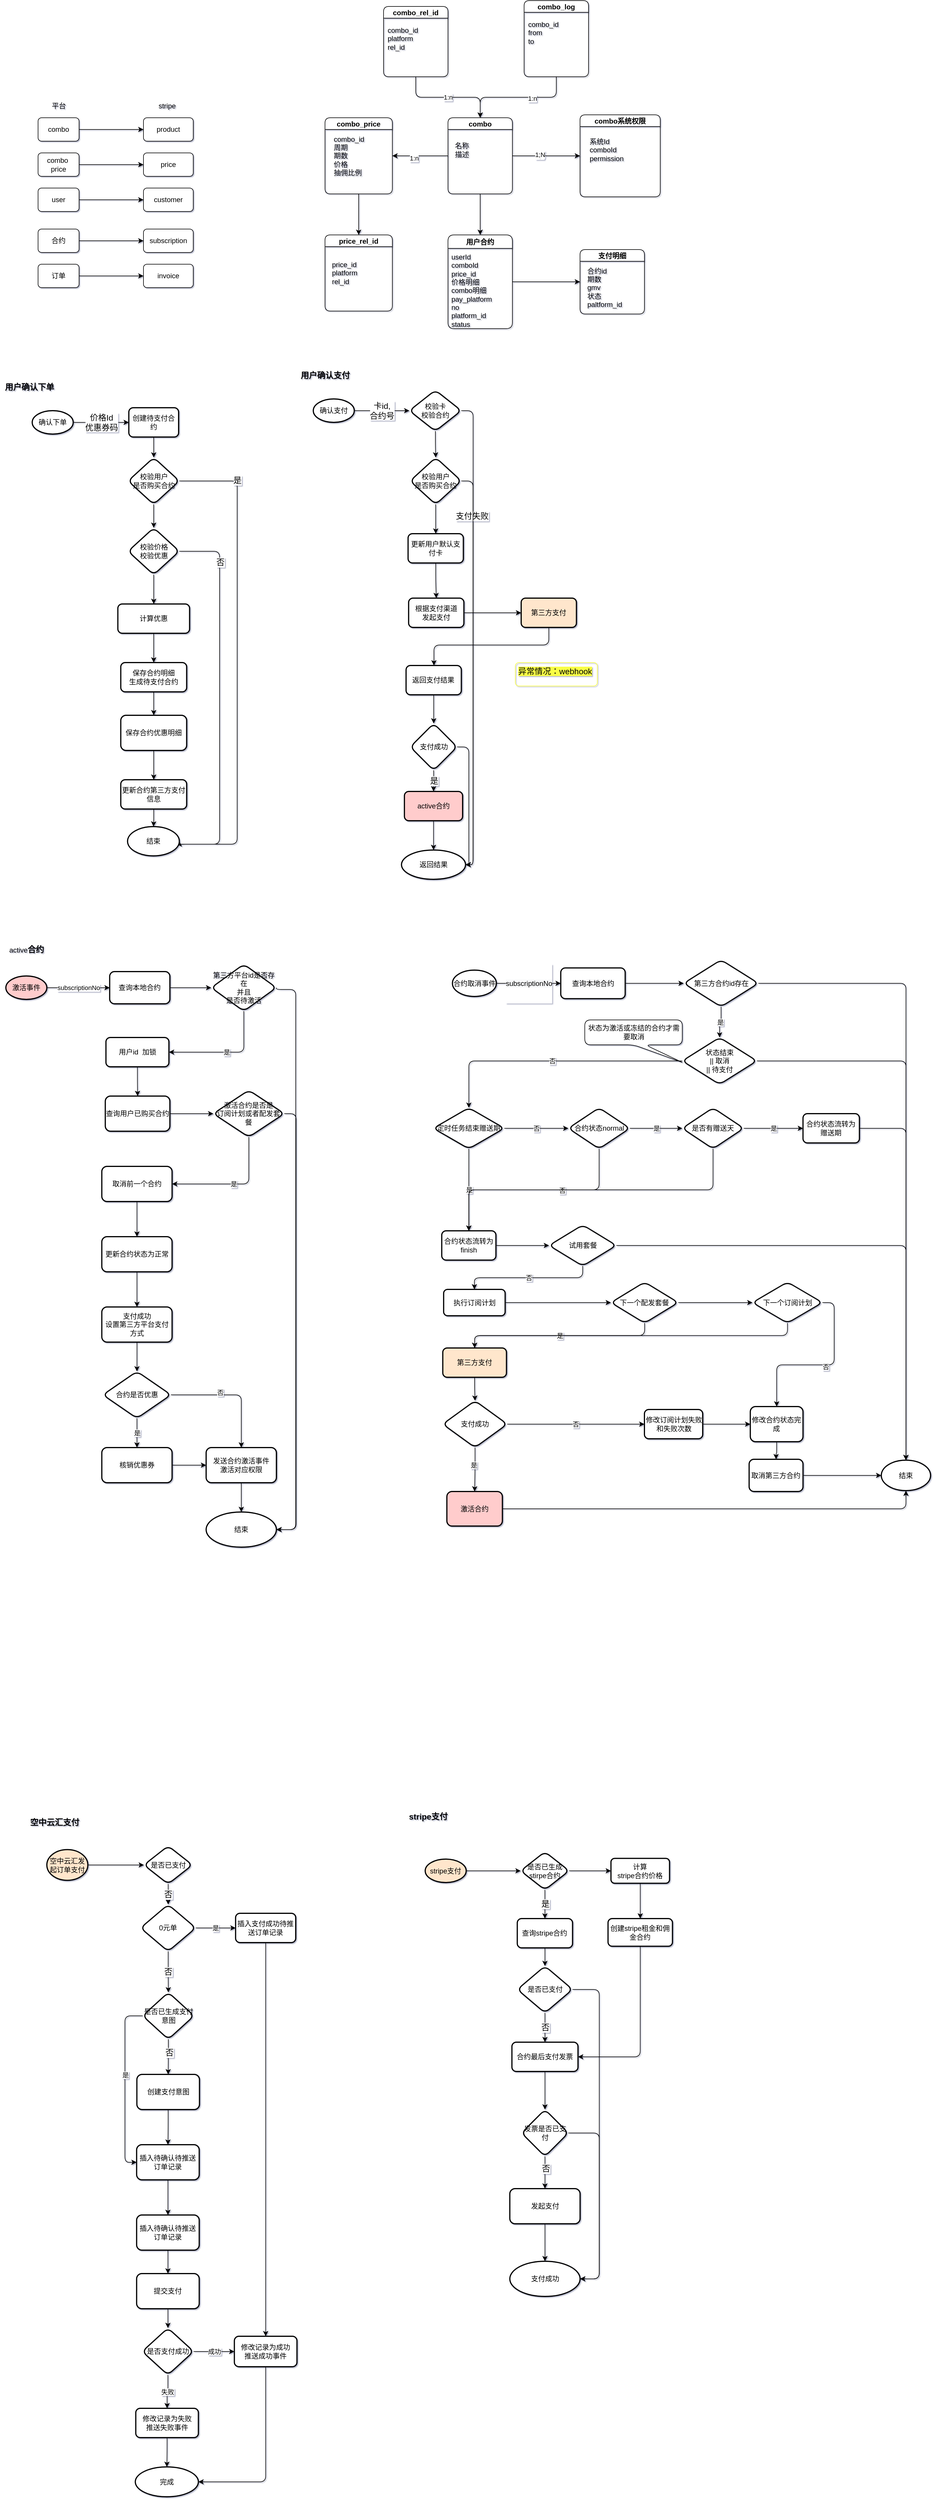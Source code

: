 <mxfile version="15.9.1" type="github">
  <diagram id="LnCz9KPRiTmUn6ycoiQr" name="Page-1">
    <mxGraphModel dx="2702" dy="1973" grid="1" gridSize="10" guides="1" tooltips="1" connect="1" arrows="1" fold="1" page="1" pageScale="1" pageWidth="827" pageHeight="1169" background="none" math="0" shadow="1">
      <root>
        <mxCell id="0" />
        <mxCell id="1" parent="0" />
        <mxCell id="yjKaeug779dqm2-OnKIs-48" style="edgeStyle=orthogonalEdgeStyle;orthogonalLoop=1;jettySize=auto;html=1;exitX=1;exitY=0.5;exitDx=0;exitDy=0;entryX=0;entryY=0.5;entryDx=0;entryDy=0;" parent="1" source="sVvuRPS51YxR54ulRC8M-2" target="sVvuRPS51YxR54ulRC8M-5" edge="1">
          <mxGeometry relative="1" as="geometry" />
        </mxCell>
        <mxCell id="sVvuRPS51YxR54ulRC8M-2" value="用户合约" style="swimlane;rounded=1;" parent="1" vertex="1">
          <mxGeometry x="-60" y="-690" width="110" height="160" as="geometry" />
        </mxCell>
        <mxCell id="yjKaeug779dqm2-OnKIs-6" value="&lt;div style=&quot;text-align: left&quot;&gt;&lt;span&gt;userId&lt;/span&gt;&lt;/div&gt;&lt;div style=&quot;text-align: left&quot;&gt;&lt;span&gt;comboId&lt;/span&gt;&lt;/div&gt;&lt;div style=&quot;text-align: left&quot;&gt;&lt;span&gt;price_id&lt;/span&gt;&lt;/div&gt;&lt;div style=&quot;text-align: left&quot;&gt;&lt;span&gt;价格明细&lt;/span&gt;&lt;/div&gt;&lt;div style=&quot;text-align: left&quot;&gt;combo明细&lt;br&gt;pay_platform&lt;br&gt;no&lt;br&gt;platform_id&lt;br&gt;status&lt;/div&gt;" style="text;html=1;align=center;verticalAlign=middle;resizable=0;points=[];autosize=1;strokeColor=none;rounded=1;" parent="sVvuRPS51YxR54ulRC8M-2" vertex="1">
          <mxGeometry y="30" width="80" height="130" as="geometry" />
        </mxCell>
        <mxCell id="sVvuRPS51YxR54ulRC8M-3" value="combo系统权限" style="swimlane;startSize=20;rounded=1;" parent="1" vertex="1">
          <mxGeometry x="165.5" y="-895" width="137" height="140" as="geometry" />
        </mxCell>
        <mxCell id="yjKaeug779dqm2-OnKIs-5" value="系统Id&lt;br&gt;comboId&lt;br&gt;permission" style="text;html=1;align=left;verticalAlign=middle;resizable=0;points=[];autosize=1;strokeColor=none;rounded=1;" parent="sVvuRPS51YxR54ulRC8M-3" vertex="1">
          <mxGeometry x="14.5" y="35" width="70" height="50" as="geometry" />
        </mxCell>
        <mxCell id="yjKaeug779dqm2-OnKIs-47" style="edgeStyle=orthogonalEdgeStyle;orthogonalLoop=1;jettySize=auto;html=1;exitX=1;exitY=0.5;exitDx=0;exitDy=0;entryX=0;entryY=0.5;entryDx=0;entryDy=0;" parent="1" source="sVvuRPS51YxR54ulRC8M-4" target="sVvuRPS51YxR54ulRC8M-3" edge="1">
          <mxGeometry relative="1" as="geometry" />
        </mxCell>
        <mxCell id="yjKaeug779dqm2-OnKIs-63" value="1;1" style="edgeLabel;html=1;align=center;verticalAlign=middle;resizable=0;points=[];rounded=1;" parent="yjKaeug779dqm2-OnKIs-47" vertex="1" connectable="0">
          <mxGeometry x="-0.186" relative="1" as="geometry">
            <mxPoint as="offset" />
          </mxGeometry>
        </mxCell>
        <mxCell id="yjKaeug779dqm2-OnKIs-64" value="1;N" style="edgeLabel;html=1;align=center;verticalAlign=middle;resizable=0;points=[];rounded=1;" parent="yjKaeug779dqm2-OnKIs-47" vertex="1" connectable="0">
          <mxGeometry x="-0.186" y="2" relative="1" as="geometry">
            <mxPoint as="offset" />
          </mxGeometry>
        </mxCell>
        <mxCell id="yjKaeug779dqm2-OnKIs-49" style="edgeStyle=orthogonalEdgeStyle;orthogonalLoop=1;jettySize=auto;html=1;" parent="1" source="sVvuRPS51YxR54ulRC8M-4" target="sVvuRPS51YxR54ulRC8M-2" edge="1">
          <mxGeometry relative="1" as="geometry" />
        </mxCell>
        <mxCell id="yjKaeug779dqm2-OnKIs-50" style="edgeStyle=orthogonalEdgeStyle;orthogonalLoop=1;jettySize=auto;html=1;entryX=1;entryY=0.5;entryDx=0;entryDy=0;" parent="1" source="sVvuRPS51YxR54ulRC8M-4" target="yjKaeug779dqm2-OnKIs-8" edge="1">
          <mxGeometry relative="1" as="geometry" />
        </mxCell>
        <mxCell id="yjKaeug779dqm2-OnKIs-51" value="1:n" style="edgeLabel;html=1;align=center;verticalAlign=middle;resizable=0;points=[];rounded=1;" parent="yjKaeug779dqm2-OnKIs-50" vertex="1" connectable="0">
          <mxGeometry x="0.221" y="4" relative="1" as="geometry">
            <mxPoint as="offset" />
          </mxGeometry>
        </mxCell>
        <mxCell id="sVvuRPS51YxR54ulRC8M-4" value="combo" style="swimlane;startSize=20;rounded=1;" parent="1" vertex="1">
          <mxGeometry x="-60" y="-890" width="110" height="130" as="geometry" />
        </mxCell>
        <mxCell id="yjKaeug779dqm2-OnKIs-2" value="名称&lt;br&gt;描述&lt;br&gt;" style="text;html=1;align=left;verticalAlign=middle;resizable=0;points=[];autosize=1;strokeColor=none;rounded=1;" parent="sVvuRPS51YxR54ulRC8M-4" vertex="1">
          <mxGeometry x="10" y="40" width="40" height="30" as="geometry" />
        </mxCell>
        <mxCell id="sVvuRPS51YxR54ulRC8M-5" value="支付明细" style="swimlane;startSize=20;rounded=1;" parent="1" vertex="1">
          <mxGeometry x="165.5" y="-665" width="110" height="110" as="geometry" />
        </mxCell>
        <mxCell id="yjKaeug779dqm2-OnKIs-10" value="合约id&lt;br&gt;期数&lt;br&gt;gmv&lt;br&gt;状态&lt;br&gt;paltform_id" style="text;html=1;align=left;verticalAlign=middle;resizable=0;points=[];autosize=1;strokeColor=none;rounded=1;" parent="sVvuRPS51YxR54ulRC8M-5" vertex="1">
          <mxGeometry x="10" y="25" width="70" height="80" as="geometry" />
        </mxCell>
        <mxCell id="yjKaeug779dqm2-OnKIs-57" style="edgeStyle=orthogonalEdgeStyle;orthogonalLoop=1;jettySize=auto;html=1;entryX=0.5;entryY=0;entryDx=0;entryDy=0;" parent="1" source="yjKaeug779dqm2-OnKIs-8" target="yjKaeug779dqm2-OnKIs-52" edge="1">
          <mxGeometry relative="1" as="geometry" />
        </mxCell>
        <mxCell id="yjKaeug779dqm2-OnKIs-8" value="combo_price" style="swimlane;startSize=20;rounded=1;" parent="1" vertex="1">
          <mxGeometry x="-270" y="-890" width="115" height="130" as="geometry" />
        </mxCell>
        <mxCell id="yjKaeug779dqm2-OnKIs-9" value="combo_id&lt;br&gt;周期&lt;br&gt;期数&lt;br&gt;价格&lt;br&gt;抽佣比例&lt;br&gt;" style="text;html=1;align=left;verticalAlign=middle;resizable=0;points=[];autosize=1;strokeColor=none;rounded=1;" parent="yjKaeug779dqm2-OnKIs-8" vertex="1">
          <mxGeometry x="12.5" y="25" width="70" height="80" as="geometry" />
        </mxCell>
        <mxCell id="yjKaeug779dqm2-OnKIs-29" value="" style="edgeStyle=orthogonalEdgeStyle;orthogonalLoop=1;jettySize=auto;html=1;" parent="1" source="yjKaeug779dqm2-OnKIs-27" target="yjKaeug779dqm2-OnKIs-28" edge="1">
          <mxGeometry relative="1" as="geometry" />
        </mxCell>
        <mxCell id="yjKaeug779dqm2-OnKIs-27" value="combo" style="whiteSpace=wrap;html=1;rounded=1;" parent="1" vertex="1">
          <mxGeometry x="-760" y="-890" width="70" height="40" as="geometry" />
        </mxCell>
        <mxCell id="yjKaeug779dqm2-OnKIs-28" value="product" style="whiteSpace=wrap;html=1;rounded=1;" parent="1" vertex="1">
          <mxGeometry x="-580" y="-890" width="85" height="40" as="geometry" />
        </mxCell>
        <mxCell id="yjKaeug779dqm2-OnKIs-30" value="" style="edgeStyle=orthogonalEdgeStyle;orthogonalLoop=1;jettySize=auto;html=1;" parent="1" source="yjKaeug779dqm2-OnKIs-31" target="yjKaeug779dqm2-OnKIs-32" edge="1">
          <mxGeometry relative="1" as="geometry" />
        </mxCell>
        <mxCell id="yjKaeug779dqm2-OnKIs-31" value="combo&amp;nbsp; price" style="whiteSpace=wrap;html=1;rounded=1;" parent="1" vertex="1">
          <mxGeometry x="-760" y="-830" width="70" height="40" as="geometry" />
        </mxCell>
        <mxCell id="yjKaeug779dqm2-OnKIs-32" value="price" style="whiteSpace=wrap;html=1;rounded=1;" parent="1" vertex="1">
          <mxGeometry x="-580" y="-830" width="85" height="40" as="geometry" />
        </mxCell>
        <mxCell id="yjKaeug779dqm2-OnKIs-33" value="" style="edgeStyle=orthogonalEdgeStyle;orthogonalLoop=1;jettySize=auto;html=1;" parent="1" source="yjKaeug779dqm2-OnKIs-34" target="yjKaeug779dqm2-OnKIs-35" edge="1">
          <mxGeometry relative="1" as="geometry" />
        </mxCell>
        <mxCell id="yjKaeug779dqm2-OnKIs-34" value="user" style="whiteSpace=wrap;html=1;rounded=1;" parent="1" vertex="1">
          <mxGeometry x="-760" y="-770" width="70" height="40" as="geometry" />
        </mxCell>
        <mxCell id="yjKaeug779dqm2-OnKIs-35" value="customer" style="whiteSpace=wrap;html=1;rounded=1;" parent="1" vertex="1">
          <mxGeometry x="-580" y="-770" width="85" height="40" as="geometry" />
        </mxCell>
        <mxCell id="yjKaeug779dqm2-OnKIs-36" value="" style="edgeStyle=orthogonalEdgeStyle;orthogonalLoop=1;jettySize=auto;html=1;" parent="1" source="yjKaeug779dqm2-OnKIs-37" target="yjKaeug779dqm2-OnKIs-38" edge="1">
          <mxGeometry relative="1" as="geometry" />
        </mxCell>
        <mxCell id="yjKaeug779dqm2-OnKIs-37" value="合约" style="whiteSpace=wrap;html=1;rounded=1;" parent="1" vertex="1">
          <mxGeometry x="-760" y="-700" width="70" height="40" as="geometry" />
        </mxCell>
        <mxCell id="yjKaeug779dqm2-OnKIs-38" value="subscription" style="whiteSpace=wrap;html=1;rounded=1;" parent="1" vertex="1">
          <mxGeometry x="-580" y="-700" width="85" height="40" as="geometry" />
        </mxCell>
        <mxCell id="yjKaeug779dqm2-OnKIs-39" value="" style="edgeStyle=orthogonalEdgeStyle;orthogonalLoop=1;jettySize=auto;html=1;" parent="1" source="yjKaeug779dqm2-OnKIs-40" target="yjKaeug779dqm2-OnKIs-41" edge="1">
          <mxGeometry relative="1" as="geometry" />
        </mxCell>
        <mxCell id="yjKaeug779dqm2-OnKIs-40" value="订单" style="whiteSpace=wrap;html=1;rounded=1;" parent="1" vertex="1">
          <mxGeometry x="-760" y="-640" width="70" height="40" as="geometry" />
        </mxCell>
        <mxCell id="yjKaeug779dqm2-OnKIs-41" value="invoice" style="whiteSpace=wrap;html=1;rounded=1;" parent="1" vertex="1">
          <mxGeometry x="-580" y="-640" width="85" height="40" as="geometry" />
        </mxCell>
        <mxCell id="yjKaeug779dqm2-OnKIs-42" value="平台" style="text;html=1;align=center;verticalAlign=middle;resizable=0;points=[];autosize=1;strokeColor=none;rounded=1;" parent="1" vertex="1">
          <mxGeometry x="-745" y="-920" width="40" height="20" as="geometry" />
        </mxCell>
        <mxCell id="yjKaeug779dqm2-OnKIs-43" value="stripe" style="text;html=1;align=center;verticalAlign=middle;resizable=0;points=[];autosize=1;strokeColor=none;rounded=1;" parent="1" vertex="1">
          <mxGeometry x="-560" y="-920" width="40" height="20" as="geometry" />
        </mxCell>
        <mxCell id="yjKaeug779dqm2-OnKIs-52" value="price_rel_id" style="swimlane;startSize=20;rounded=1;" parent="1" vertex="1">
          <mxGeometry x="-270" y="-690" width="115" height="130" as="geometry" />
        </mxCell>
        <mxCell id="yjKaeug779dqm2-OnKIs-53" value="price_id&lt;br&gt;platform&lt;br&gt;rel_id" style="text;html=1;align=left;verticalAlign=middle;resizable=0;points=[];autosize=1;strokeColor=none;rounded=1;" parent="yjKaeug779dqm2-OnKIs-52" vertex="1">
          <mxGeometry x="10" y="40" width="60" height="50" as="geometry" />
        </mxCell>
        <mxCell id="yjKaeug779dqm2-OnKIs-58" value="1:n" style="edgeStyle=orthogonalEdgeStyle;orthogonalLoop=1;jettySize=auto;html=1;exitX=0.5;exitY=1;exitDx=0;exitDy=0;entryX=0.5;entryY=0;entryDx=0;entryDy=0;" parent="1" source="yjKaeug779dqm2-OnKIs-54" target="sVvuRPS51YxR54ulRC8M-4" edge="1">
          <mxGeometry relative="1" as="geometry" />
        </mxCell>
        <mxCell id="yjKaeug779dqm2-OnKIs-54" value="combo_rel_id" style="swimlane;startSize=20;rounded=1;" parent="1" vertex="1">
          <mxGeometry x="-170" y="-1080" width="110" height="120" as="geometry" />
        </mxCell>
        <mxCell id="yjKaeug779dqm2-OnKIs-55" value="combo_id&lt;br&gt;platform&lt;br&gt;rel_id" style="text;html=1;align=left;verticalAlign=middle;resizable=0;points=[];autosize=1;strokeColor=none;rounded=1;" parent="yjKaeug779dqm2-OnKIs-54" vertex="1">
          <mxGeometry x="5" y="30" width="70" height="50" as="geometry" />
        </mxCell>
        <mxCell id="yjKaeug779dqm2-OnKIs-61" style="edgeStyle=orthogonalEdgeStyle;orthogonalLoop=1;jettySize=auto;html=1;exitX=0.5;exitY=1;exitDx=0;exitDy=0;entryX=0.5;entryY=0;entryDx=0;entryDy=0;" parent="1" source="yjKaeug779dqm2-OnKIs-59" target="sVvuRPS51YxR54ulRC8M-4" edge="1">
          <mxGeometry relative="1" as="geometry" />
        </mxCell>
        <mxCell id="yjKaeug779dqm2-OnKIs-62" value="1:n" style="edgeLabel;html=1;align=center;verticalAlign=middle;resizable=0;points=[];rounded=1;" parent="yjKaeug779dqm2-OnKIs-61" vertex="1" connectable="0">
          <mxGeometry x="-0.24" y="2" relative="1" as="geometry">
            <mxPoint as="offset" />
          </mxGeometry>
        </mxCell>
        <mxCell id="yjKaeug779dqm2-OnKIs-59" value="combo_log" style="swimlane;startSize=20;rounded=1;" parent="1" vertex="1">
          <mxGeometry x="70" y="-1090" width="110" height="130" as="geometry" />
        </mxCell>
        <mxCell id="yjKaeug779dqm2-OnKIs-60" value="combo_id&lt;br&gt;from&lt;br&gt;to" style="text;html=1;align=left;verticalAlign=middle;resizable=0;points=[];autosize=1;strokeColor=none;rounded=1;" parent="yjKaeug779dqm2-OnKIs-59" vertex="1">
          <mxGeometry x="5" y="30" width="70" height="50" as="geometry" />
        </mxCell>
        <mxCell id="gQ9e6RJ-nowYOAhNkG7h-9" value="价格Id&lt;br&gt;优惠券码" style="edgeStyle=orthogonalEdgeStyle;orthogonalLoop=1;jettySize=auto;html=1;fontSize=14;" parent="1" source="gQ9e6RJ-nowYOAhNkG7h-2" target="gQ9e6RJ-nowYOAhNkG7h-8" edge="1">
          <mxGeometry relative="1" as="geometry" />
        </mxCell>
        <mxCell id="gQ9e6RJ-nowYOAhNkG7h-2" value="确认下单" style="strokeWidth=2;html=1;shape=mxgraph.flowchart.start_1;whiteSpace=wrap;direction=west;rounded=1;" parent="1" vertex="1">
          <mxGeometry x="-770" y="-390" width="70" height="40" as="geometry" />
        </mxCell>
        <mxCell id="gQ9e6RJ-nowYOAhNkG7h-3" value="&lt;b&gt;&lt;font style=&quot;font-size: 14px&quot;&gt;用户确认下单&lt;/font&gt;&lt;/b&gt;" style="text;html=1;align=center;verticalAlign=middle;resizable=0;points=[];autosize=1;strokeColor=none;fillColor=none;rounded=1;" parent="1" vertex="1">
          <mxGeometry x="-825" y="-440" width="100" height="20" as="geometry" />
        </mxCell>
        <mxCell id="gQ9e6RJ-nowYOAhNkG7h-11" value="" style="edgeStyle=orthogonalEdgeStyle;orthogonalLoop=1;jettySize=auto;html=1;fontSize=14;" parent="1" source="gQ9e6RJ-nowYOAhNkG7h-8" target="gQ9e6RJ-nowYOAhNkG7h-10" edge="1">
          <mxGeometry relative="1" as="geometry" />
        </mxCell>
        <mxCell id="gQ9e6RJ-nowYOAhNkG7h-8" value="创建待支付合约" style="whiteSpace=wrap;html=1;strokeWidth=2;rounded=1;" parent="1" vertex="1">
          <mxGeometry x="-605" y="-395" width="85" height="50" as="geometry" />
        </mxCell>
        <mxCell id="gQ9e6RJ-nowYOAhNkG7h-23" value="" style="edgeStyle=orthogonalEdgeStyle;orthogonalLoop=1;jettySize=auto;html=1;fontSize=14;" parent="1" source="gQ9e6RJ-nowYOAhNkG7h-10" target="gQ9e6RJ-nowYOAhNkG7h-22" edge="1">
          <mxGeometry relative="1" as="geometry" />
        </mxCell>
        <mxCell id="gQ9e6RJ-nowYOAhNkG7h-51" style="edgeStyle=orthogonalEdgeStyle;orthogonalLoop=1;jettySize=auto;html=1;exitX=1;exitY=0.5;exitDx=0;exitDy=0;entryX=1;entryY=0.5;entryDx=0;entryDy=0;fontSize=14;" parent="1" source="gQ9e6RJ-nowYOAhNkG7h-10" target="gQ9e6RJ-nowYOAhNkG7h-40" edge="1">
          <mxGeometry relative="1" as="geometry">
            <Array as="points">
              <mxPoint x="-420" y="-270" />
              <mxPoint x="-420" y="350" />
            </Array>
          </mxGeometry>
        </mxCell>
        <mxCell id="gQ9e6RJ-nowYOAhNkG7h-52" value="是" style="edgeLabel;html=1;align=center;verticalAlign=middle;resizable=0;points=[];fontSize=14;rounded=1;" parent="gQ9e6RJ-nowYOAhNkG7h-51" vertex="1" connectable="0">
          <mxGeometry x="-0.762" y="1" relative="1" as="geometry">
            <mxPoint as="offset" />
          </mxGeometry>
        </mxCell>
        <mxCell id="gQ9e6RJ-nowYOAhNkG7h-10" value="校验用户&lt;br&gt;是否购买合约" style="rhombus;whiteSpace=wrap;html=1;strokeWidth=2;rounded=1;" parent="1" vertex="1">
          <mxGeometry x="-606.25" y="-310" width="87.5" height="80" as="geometry" />
        </mxCell>
        <mxCell id="gQ9e6RJ-nowYOAhNkG7h-24" style="edgeStyle=orthogonalEdgeStyle;orthogonalLoop=1;jettySize=auto;html=1;exitX=1;exitY=0.5;exitDx=0;exitDy=0;entryX=1;entryY=0.5;entryDx=0;entryDy=0;fontSize=14;" parent="1" source="gQ9e6RJ-nowYOAhNkG7h-22" target="gQ9e6RJ-nowYOAhNkG7h-40" edge="1">
          <mxGeometry relative="1" as="geometry">
            <Array as="points">
              <mxPoint x="-450" y="-150" />
              <mxPoint x="-450" y="350" />
            </Array>
          </mxGeometry>
        </mxCell>
        <mxCell id="gQ9e6RJ-nowYOAhNkG7h-25" value="否" style="edgeLabel;html=1;align=center;verticalAlign=middle;resizable=0;points=[];fontSize=14;rounded=1;" parent="gQ9e6RJ-nowYOAhNkG7h-24" vertex="1" connectable="0">
          <mxGeometry x="-0.728" y="1" relative="1" as="geometry">
            <mxPoint as="offset" />
          </mxGeometry>
        </mxCell>
        <mxCell id="gQ9e6RJ-nowYOAhNkG7h-27" value="" style="edgeStyle=orthogonalEdgeStyle;orthogonalLoop=1;jettySize=auto;html=1;fontSize=14;entryX=0.5;entryY=0;entryDx=0;entryDy=0;" parent="1" source="gQ9e6RJ-nowYOAhNkG7h-22" target="gQ9e6RJ-nowYOAhNkG7h-30" edge="1">
          <mxGeometry relative="1" as="geometry">
            <mxPoint x="-562.4" y="-79.909" as="targetPoint" />
          </mxGeometry>
        </mxCell>
        <mxCell id="gQ9e6RJ-nowYOAhNkG7h-22" value="校验价格&lt;br&gt;校验优惠" style="rhombus;whiteSpace=wrap;html=1;strokeWidth=2;rounded=1;" parent="1" vertex="1">
          <mxGeometry x="-606.25" y="-190" width="87.5" height="80" as="geometry" />
        </mxCell>
        <mxCell id="gQ9e6RJ-nowYOAhNkG7h-33" value="" style="edgeStyle=orthogonalEdgeStyle;orthogonalLoop=1;jettySize=auto;html=1;fontSize=14;" parent="1" source="gQ9e6RJ-nowYOAhNkG7h-30" target="gQ9e6RJ-nowYOAhNkG7h-32" edge="1">
          <mxGeometry relative="1" as="geometry" />
        </mxCell>
        <mxCell id="gQ9e6RJ-nowYOAhNkG7h-30" value="计算优惠" style="whiteSpace=wrap;html=1;strokeWidth=2;rounded=1;" parent="1" vertex="1">
          <mxGeometry x="-623.75" y="-60" width="122.5" height="50" as="geometry" />
        </mxCell>
        <mxCell id="gQ9e6RJ-nowYOAhNkG7h-35" value="" style="edgeStyle=orthogonalEdgeStyle;orthogonalLoop=1;jettySize=auto;html=1;fontSize=14;" parent="1" source="gQ9e6RJ-nowYOAhNkG7h-32" target="gQ9e6RJ-nowYOAhNkG7h-34" edge="1">
          <mxGeometry relative="1" as="geometry" />
        </mxCell>
        <mxCell id="gQ9e6RJ-nowYOAhNkG7h-32" value="保存合约明细&lt;br&gt;生成待支付合约" style="whiteSpace=wrap;html=1;strokeWidth=2;rounded=1;" parent="1" vertex="1">
          <mxGeometry x="-618.75" y="40" width="112.5" height="50" as="geometry" />
        </mxCell>
        <mxCell id="gQ9e6RJ-nowYOAhNkG7h-44" style="edgeStyle=orthogonalEdgeStyle;orthogonalLoop=1;jettySize=auto;html=1;fontSize=14;" parent="1" source="gQ9e6RJ-nowYOAhNkG7h-34" target="gQ9e6RJ-nowYOAhNkG7h-38" edge="1">
          <mxGeometry relative="1" as="geometry" />
        </mxCell>
        <mxCell id="gQ9e6RJ-nowYOAhNkG7h-34" value="保存合约优惠明细" style="whiteSpace=wrap;html=1;strokeWidth=2;rounded=1;" parent="1" vertex="1">
          <mxGeometry x="-618.75" y="130" width="112.5" height="60" as="geometry" />
        </mxCell>
        <mxCell id="gQ9e6RJ-nowYOAhNkG7h-41" value="" style="edgeStyle=orthogonalEdgeStyle;orthogonalLoop=1;jettySize=auto;html=1;fontSize=14;" parent="1" source="gQ9e6RJ-nowYOAhNkG7h-38" target="gQ9e6RJ-nowYOAhNkG7h-40" edge="1">
          <mxGeometry relative="1" as="geometry" />
        </mxCell>
        <mxCell id="gQ9e6RJ-nowYOAhNkG7h-38" value="更新合约第三方支付信息" style="whiteSpace=wrap;html=1;strokeWidth=2;rounded=1;" parent="1" vertex="1">
          <mxGeometry x="-618.75" y="240" width="112.5" height="50" as="geometry" />
        </mxCell>
        <mxCell id="gQ9e6RJ-nowYOAhNkG7h-40" value="结束" style="ellipse;whiteSpace=wrap;html=1;strokeWidth=2;rounded=1;" parent="1" vertex="1">
          <mxGeometry x="-607.19" y="320" width="88.44" height="50" as="geometry" />
        </mxCell>
        <mxCell id="gQ9e6RJ-nowYOAhNkG7h-45" value="&lt;b&gt;&lt;font style=&quot;font-size: 14px&quot;&gt;用户确认支付&lt;/font&gt;&lt;/b&gt;" style="text;html=1;align=center;verticalAlign=middle;resizable=0;points=[];autosize=1;strokeColor=none;fillColor=none;rounded=1;" parent="1" vertex="1">
          <mxGeometry x="-320" y="-460" width="100" height="20" as="geometry" />
        </mxCell>
        <mxCell id="gQ9e6RJ-nowYOAhNkG7h-48" value="卡id,&lt;br&gt;合约号" style="edgeStyle=orthogonalEdgeStyle;orthogonalLoop=1;jettySize=auto;html=1;fontSize=14;" parent="1" source="gQ9e6RJ-nowYOAhNkG7h-46" target="gQ9e6RJ-nowYOAhNkG7h-47" edge="1">
          <mxGeometry relative="1" as="geometry" />
        </mxCell>
        <mxCell id="gQ9e6RJ-nowYOAhNkG7h-46" value="确认支付" style="strokeWidth=2;html=1;shape=mxgraph.flowchart.start_1;whiteSpace=wrap;direction=west;rounded=1;" parent="1" vertex="1">
          <mxGeometry x="-290" y="-410" width="70" height="40" as="geometry" />
        </mxCell>
        <mxCell id="gQ9e6RJ-nowYOAhNkG7h-106" value="" style="edgeStyle=orthogonalEdgeStyle;orthogonalLoop=1;jettySize=auto;html=1;fontSize=14;" parent="1" source="gQ9e6RJ-nowYOAhNkG7h-47" target="gQ9e6RJ-nowYOAhNkG7h-55" edge="1">
          <mxGeometry relative="1" as="geometry" />
        </mxCell>
        <mxCell id="gQ9e6RJ-nowYOAhNkG7h-121" style="edgeStyle=orthogonalEdgeStyle;orthogonalLoop=1;jettySize=auto;html=1;exitX=1;exitY=0.5;exitDx=0;exitDy=0;entryX=1;entryY=0.5;entryDx=0;entryDy=0;fontSize=14;" parent="1" source="gQ9e6RJ-nowYOAhNkG7h-47" target="gQ9e6RJ-nowYOAhNkG7h-116" edge="1">
          <mxGeometry relative="1" as="geometry" />
        </mxCell>
        <mxCell id="gQ9e6RJ-nowYOAhNkG7h-122" value="支付失败" style="edgeLabel;html=1;align=center;verticalAlign=middle;resizable=0;points=[];fontSize=14;rounded=1;" parent="gQ9e6RJ-nowYOAhNkG7h-121" vertex="1" connectable="0">
          <mxGeometry x="-0.505" y="-2" relative="1" as="geometry">
            <mxPoint as="offset" />
          </mxGeometry>
        </mxCell>
        <mxCell id="gQ9e6RJ-nowYOAhNkG7h-47" value="校验卡&lt;br&gt;校验合约" style="rhombus;whiteSpace=wrap;html=1;strokeWidth=2;rounded=1;" parent="1" vertex="1">
          <mxGeometry x="-125.94" y="-425" width="88.75" height="70" as="geometry" />
        </mxCell>
        <mxCell id="gQ9e6RJ-nowYOAhNkG7h-57" value="" style="edgeStyle=orthogonalEdgeStyle;orthogonalLoop=1;jettySize=auto;html=1;fontSize=14;" parent="1" source="gQ9e6RJ-nowYOAhNkG7h-53" target="gQ9e6RJ-nowYOAhNkG7h-56" edge="1">
          <mxGeometry relative="1" as="geometry" />
        </mxCell>
        <mxCell id="gQ9e6RJ-nowYOAhNkG7h-53" value="更新用户默认支付卡" style="whiteSpace=wrap;html=1;strokeWidth=2;rounded=1;" parent="1" vertex="1">
          <mxGeometry x="-128.13" y="-180" width="94.38" height="50" as="geometry" />
        </mxCell>
        <mxCell id="gQ9e6RJ-nowYOAhNkG7h-107" value="" style="edgeStyle=orthogonalEdgeStyle;orthogonalLoop=1;jettySize=auto;html=1;fontSize=14;" parent="1" source="gQ9e6RJ-nowYOAhNkG7h-55" target="gQ9e6RJ-nowYOAhNkG7h-53" edge="1">
          <mxGeometry relative="1" as="geometry" />
        </mxCell>
        <mxCell id="gQ9e6RJ-nowYOAhNkG7h-123" style="edgeStyle=orthogonalEdgeStyle;orthogonalLoop=1;jettySize=auto;html=1;exitX=1;exitY=0.5;exitDx=0;exitDy=0;entryX=1;entryY=0.5;entryDx=0;entryDy=0;fontSize=14;" parent="1" source="gQ9e6RJ-nowYOAhNkG7h-55" target="gQ9e6RJ-nowYOAhNkG7h-116" edge="1">
          <mxGeometry relative="1" as="geometry" />
        </mxCell>
        <mxCell id="gQ9e6RJ-nowYOAhNkG7h-55" value="校验用户&lt;br&gt;是否购买合约" style="rhombus;whiteSpace=wrap;html=1;strokeWidth=2;rounded=1;" parent="1" vertex="1">
          <mxGeometry x="-124.69" y="-310" width="87.5" height="80" as="geometry" />
        </mxCell>
        <mxCell id="gQ9e6RJ-nowYOAhNkG7h-63" value="" style="edgeStyle=orthogonalEdgeStyle;orthogonalLoop=1;jettySize=auto;html=1;fontSize=14;entryX=0;entryY=0.5;entryDx=0;entryDy=0;" parent="1" source="gQ9e6RJ-nowYOAhNkG7h-56" target="gQ9e6RJ-nowYOAhNkG7h-58" edge="1">
          <mxGeometry relative="1" as="geometry">
            <mxPoint x="45" y="-45" as="targetPoint" />
          </mxGeometry>
        </mxCell>
        <mxCell id="gQ9e6RJ-nowYOAhNkG7h-56" value="根据支付渠道&lt;br&gt;发起支付" style="whiteSpace=wrap;html=1;strokeWidth=2;rounded=1;" parent="1" vertex="1">
          <mxGeometry x="-127.19" y="-70" width="94.38" height="50" as="geometry" />
        </mxCell>
        <mxCell id="gQ9e6RJ-nowYOAhNkG7h-109" value="" style="edgeStyle=orthogonalEdgeStyle;orthogonalLoop=1;jettySize=auto;html=1;fontSize=14;" parent="1" source="gQ9e6RJ-nowYOAhNkG7h-58" target="gQ9e6RJ-nowYOAhNkG7h-108" edge="1">
          <mxGeometry relative="1" as="geometry">
            <Array as="points">
              <mxPoint x="112" y="10" />
              <mxPoint x="-84" y="10" />
            </Array>
          </mxGeometry>
        </mxCell>
        <mxCell id="gQ9e6RJ-nowYOAhNkG7h-58" value="第三方支付" style="whiteSpace=wrap;html=1;strokeWidth=2;fillColor=#FFE6CC;rounded=1;" parent="1" vertex="1">
          <mxGeometry x="65" y="-70" width="94.38" height="50" as="geometry" />
        </mxCell>
        <mxCell id="gQ9e6RJ-nowYOAhNkG7h-81" value="是" style="edgeStyle=orthogonalEdgeStyle;orthogonalLoop=1;jettySize=auto;html=1;fontSize=14;entryX=0.5;entryY=0;entryDx=0;entryDy=0;" parent="1" source="gQ9e6RJ-nowYOAhNkG7h-76" target="gQ9e6RJ-nowYOAhNkG7h-82" edge="1">
          <mxGeometry relative="1" as="geometry">
            <mxPoint x="105.535" y="2215" as="targetPoint" />
          </mxGeometry>
        </mxCell>
        <mxCell id="gQ9e6RJ-nowYOAhNkG7h-101" value="" style="edgeStyle=orthogonalEdgeStyle;orthogonalLoop=1;jettySize=auto;html=1;fontSize=14;" parent="1" source="gQ9e6RJ-nowYOAhNkG7h-76" target="gQ9e6RJ-nowYOAhNkG7h-100" edge="1">
          <mxGeometry relative="1" as="geometry" />
        </mxCell>
        <mxCell id="gQ9e6RJ-nowYOAhNkG7h-76" value="是否已生成&lt;br&gt;stirpe合约" style="rhombus;whiteSpace=wrap;html=1;strokeWidth=2;rounded=1;" parent="1" vertex="1">
          <mxGeometry x="64.13" y="2070" width="82.81" height="65" as="geometry" />
        </mxCell>
        <mxCell id="gQ9e6RJ-nowYOAhNkG7h-86" value="" style="edgeStyle=orthogonalEdgeStyle;orthogonalLoop=1;jettySize=auto;html=1;fontSize=14;" parent="1" source="gQ9e6RJ-nowYOAhNkG7h-82" target="gQ9e6RJ-nowYOAhNkG7h-85" edge="1">
          <mxGeometry relative="1" as="geometry" />
        </mxCell>
        <mxCell id="gQ9e6RJ-nowYOAhNkG7h-82" value="查询stripe合约" style="whiteSpace=wrap;html=1;strokeWidth=2;rounded=1;" parent="1" vertex="1">
          <mxGeometry x="58.35" y="2184" width="94.38" height="50" as="geometry" />
        </mxCell>
        <mxCell id="gQ9e6RJ-nowYOAhNkG7h-88" value="否" style="edgeStyle=orthogonalEdgeStyle;orthogonalLoop=1;jettySize=auto;html=1;fontSize=14;" parent="1" source="gQ9e6RJ-nowYOAhNkG7h-85" target="gQ9e6RJ-nowYOAhNkG7h-87" edge="1">
          <mxGeometry relative="1" as="geometry" />
        </mxCell>
        <mxCell id="gQ9e6RJ-nowYOAhNkG7h-104" style="edgeStyle=orthogonalEdgeStyle;orthogonalLoop=1;jettySize=auto;html=1;exitX=1;exitY=0.5;exitDx=0;exitDy=0;entryX=1;entryY=0.5;entryDx=0;entryDy=0;fontSize=14;" parent="1" source="gQ9e6RJ-nowYOAhNkG7h-85" edge="1">
          <mxGeometry relative="1" as="geometry">
            <mxPoint x="165.53" y="2799" as="targetPoint" />
            <Array as="points">
              <mxPoint x="198.35" y="2305" />
              <mxPoint x="198.35" y="2799" />
            </Array>
          </mxGeometry>
        </mxCell>
        <mxCell id="gQ9e6RJ-nowYOAhNkG7h-85" value="是否已支付" style="rhombus;whiteSpace=wrap;html=1;strokeWidth=2;rounded=1;" parent="1" vertex="1">
          <mxGeometry x="58.51" y="2265" width="94.22" height="80" as="geometry" />
        </mxCell>
        <mxCell id="gQ9e6RJ-nowYOAhNkG7h-90" value="" style="edgeStyle=orthogonalEdgeStyle;orthogonalLoop=1;jettySize=auto;html=1;fontSize=14;" parent="1" source="gQ9e6RJ-nowYOAhNkG7h-87" target="gQ9e6RJ-nowYOAhNkG7h-89" edge="1">
          <mxGeometry relative="1" as="geometry" />
        </mxCell>
        <mxCell id="gQ9e6RJ-nowYOAhNkG7h-87" value="合约最后支付发票" style="whiteSpace=wrap;html=1;strokeWidth=2;rounded=1;" parent="1" vertex="1">
          <mxGeometry x="49.21" y="2395" width="112.82" height="50" as="geometry" />
        </mxCell>
        <mxCell id="gQ9e6RJ-nowYOAhNkG7h-92" value="" style="edgeStyle=orthogonalEdgeStyle;orthogonalLoop=1;jettySize=auto;html=1;fontSize=14;" parent="1" source="gQ9e6RJ-nowYOAhNkG7h-89" target="gQ9e6RJ-nowYOAhNkG7h-91" edge="1">
          <mxGeometry relative="1" as="geometry" />
        </mxCell>
        <mxCell id="gQ9e6RJ-nowYOAhNkG7h-93" value="否" style="edgeLabel;html=1;align=center;verticalAlign=middle;resizable=0;points=[];fontSize=14;rounded=1;" parent="gQ9e6RJ-nowYOAhNkG7h-92" vertex="1" connectable="0">
          <mxGeometry x="-0.261" y="1" relative="1" as="geometry">
            <mxPoint as="offset" />
          </mxGeometry>
        </mxCell>
        <mxCell id="gQ9e6RJ-nowYOAhNkG7h-105" style="edgeStyle=orthogonalEdgeStyle;orthogonalLoop=1;jettySize=auto;html=1;fontSize=14;entryX=1;entryY=0.5;entryDx=0;entryDy=0;" parent="1" source="gQ9e6RJ-nowYOAhNkG7h-89" edge="1">
          <mxGeometry relative="1" as="geometry">
            <mxPoint x="165.53" y="2799" as="targetPoint" />
            <Array as="points">
              <mxPoint x="198.35" y="2550" />
              <mxPoint x="198.35" y="2799" />
            </Array>
          </mxGeometry>
        </mxCell>
        <mxCell id="gQ9e6RJ-nowYOAhNkG7h-89" value="发票是否已支付" style="rhombus;whiteSpace=wrap;html=1;strokeWidth=2;rounded=1;" parent="1" vertex="1">
          <mxGeometry x="65.62" y="2510" width="80" height="80" as="geometry" />
        </mxCell>
        <mxCell id="gQ9e6RJ-nowYOAhNkG7h-111" value="" style="edgeStyle=orthogonalEdgeStyle;orthogonalLoop=1;jettySize=auto;html=1;fontSize=14;" parent="1" source="gQ9e6RJ-nowYOAhNkG7h-91" target="gQ9e6RJ-nowYOAhNkG7h-110" edge="1">
          <mxGeometry relative="1" as="geometry" />
        </mxCell>
        <mxCell id="gQ9e6RJ-nowYOAhNkG7h-91" value="发起支付" style="whiteSpace=wrap;html=1;strokeWidth=2;rounded=1;" parent="1" vertex="1">
          <mxGeometry x="45.62" y="2645" width="120" height="60" as="geometry" />
        </mxCell>
        <mxCell id="gQ9e6RJ-nowYOAhNkG7h-103" style="edgeStyle=orthogonalEdgeStyle;orthogonalLoop=1;jettySize=auto;html=1;entryX=1;entryY=0.5;entryDx=0;entryDy=0;fontSize=14;exitX=0.5;exitY=1;exitDx=0;exitDy=0;" parent="1" source="gQ9e6RJ-nowYOAhNkG7h-96" target="gQ9e6RJ-nowYOAhNkG7h-87" edge="1">
          <mxGeometry relative="1" as="geometry" />
        </mxCell>
        <mxCell id="gQ9e6RJ-nowYOAhNkG7h-96" value="创建stripe租金和佣金合约" style="whiteSpace=wrap;html=1;strokeWidth=2;rounded=1;" parent="1" vertex="1">
          <mxGeometry x="213.34" y="2184" width="110.01" height="47.25" as="geometry" />
        </mxCell>
        <mxCell id="gQ9e6RJ-nowYOAhNkG7h-102" value="" style="edgeStyle=orthogonalEdgeStyle;orthogonalLoop=1;jettySize=auto;html=1;fontSize=14;" parent="1" source="gQ9e6RJ-nowYOAhNkG7h-100" target="gQ9e6RJ-nowYOAhNkG7h-96" edge="1">
          <mxGeometry relative="1" as="geometry" />
        </mxCell>
        <mxCell id="gQ9e6RJ-nowYOAhNkG7h-100" value="计算&lt;br&gt;stripe合约价格" style="whiteSpace=wrap;html=1;strokeWidth=2;rounded=1;" parent="1" vertex="1">
          <mxGeometry x="218.34" y="2081.25" width="100.01" height="42.5" as="geometry" />
        </mxCell>
        <mxCell id="gQ9e6RJ-nowYOAhNkG7h-113" value="" style="edgeStyle=orthogonalEdgeStyle;orthogonalLoop=1;jettySize=auto;html=1;fontSize=14;" parent="1" source="gQ9e6RJ-nowYOAhNkG7h-108" target="gQ9e6RJ-nowYOAhNkG7h-112" edge="1">
          <mxGeometry relative="1" as="geometry" />
        </mxCell>
        <mxCell id="gQ9e6RJ-nowYOAhNkG7h-108" value="返回支付结果" style="whiteSpace=wrap;html=1;strokeWidth=2;rounded=1;" parent="1" vertex="1">
          <mxGeometry x="-131.57" y="45" width="94.38" height="50" as="geometry" />
        </mxCell>
        <mxCell id="gQ9e6RJ-nowYOAhNkG7h-110" value="支付成功" style="ellipse;whiteSpace=wrap;html=1;strokeWidth=2;rounded=1;" parent="1" vertex="1">
          <mxGeometry x="45.62" y="2769" width="120" height="60" as="geometry" />
        </mxCell>
        <mxCell id="gQ9e6RJ-nowYOAhNkG7h-115" value="是" style="edgeStyle=orthogonalEdgeStyle;orthogonalLoop=1;jettySize=auto;html=1;fontSize=14;" parent="1" source="gQ9e6RJ-nowYOAhNkG7h-112" target="gQ9e6RJ-nowYOAhNkG7h-114" edge="1">
          <mxGeometry relative="1" as="geometry" />
        </mxCell>
        <mxCell id="gQ9e6RJ-nowYOAhNkG7h-118" style="edgeStyle=orthogonalEdgeStyle;orthogonalLoop=1;jettySize=auto;html=1;exitX=1;exitY=0.5;exitDx=0;exitDy=0;entryX=1;entryY=0.5;entryDx=0;entryDy=0;fontSize=14;" parent="1" source="gQ9e6RJ-nowYOAhNkG7h-112" target="gQ9e6RJ-nowYOAhNkG7h-116" edge="1">
          <mxGeometry relative="1" as="geometry" />
        </mxCell>
        <mxCell id="gQ9e6RJ-nowYOAhNkG7h-112" value="支付成功" style="rhombus;whiteSpace=wrap;html=1;strokeWidth=2;rounded=1;" parent="1" vertex="1">
          <mxGeometry x="-124.38" y="144" width="80" height="80" as="geometry" />
        </mxCell>
        <mxCell id="gQ9e6RJ-nowYOAhNkG7h-117" value="" style="edgeStyle=orthogonalEdgeStyle;orthogonalLoop=1;jettySize=auto;html=1;fontSize=14;" parent="1" source="gQ9e6RJ-nowYOAhNkG7h-114" target="gQ9e6RJ-nowYOAhNkG7h-116" edge="1">
          <mxGeometry relative="1" as="geometry" />
        </mxCell>
        <mxCell id="gQ9e6RJ-nowYOAhNkG7h-114" value="active合约" style="whiteSpace=wrap;html=1;strokeWidth=2;fillColor=#FFCCCC;rounded=1;" parent="1" vertex="1">
          <mxGeometry x="-134.38" y="260" width="99.38" height="50" as="geometry" />
        </mxCell>
        <mxCell id="gQ9e6RJ-nowYOAhNkG7h-116" value="返回结果" style="ellipse;whiteSpace=wrap;html=1;strokeWidth=2;rounded=1;" parent="1" vertex="1">
          <mxGeometry x="-139.38" y="360" width="109.38" height="50" as="geometry" />
        </mxCell>
        <mxCell id="gQ9e6RJ-nowYOAhNkG7h-126" value="" style="edgeStyle=orthogonalEdgeStyle;orthogonalLoop=1;jettySize=auto;html=1;fontSize=14;" parent="1" source="gQ9e6RJ-nowYOAhNkG7h-125" target="gQ9e6RJ-nowYOAhNkG7h-76" edge="1">
          <mxGeometry relative="1" as="geometry" />
        </mxCell>
        <mxCell id="gQ9e6RJ-nowYOAhNkG7h-125" value="stripe支付" style="strokeWidth=2;html=1;shape=mxgraph.flowchart.start_1;whiteSpace=wrap;direction=west;fillColor=#FFE6CC;rounded=1;" parent="1" vertex="1">
          <mxGeometry x="-98.88" y="2082.5" width="70" height="40" as="geometry" />
        </mxCell>
        <mxCell id="gQ9e6RJ-nowYOAhNkG7h-127" value="&lt;b&gt;&lt;font style=&quot;font-size: 14px&quot;&gt;stripe支付&lt;/font&gt;&lt;/b&gt;" style="text;html=1;align=center;verticalAlign=middle;resizable=0;points=[];autosize=1;strokeColor=none;fillColor=none;rounded=1;" parent="1" vertex="1">
          <mxGeometry x="-134.38" y="2000" width="80" height="20" as="geometry" />
        </mxCell>
        <mxCell id="gQ9e6RJ-nowYOAhNkG7h-128" value="&lt;span style=&quot;background-color: rgb(249 , 255 , 69)&quot;&gt;&lt;br&gt;异常情况：webhook&lt;/span&gt;" style="text;html=1;strokeColor=#F9FF45;fillColor=none;spacing=5;spacingTop=-20;whiteSpace=wrap;overflow=hidden;fontSize=14;rounded=1;" parent="1" vertex="1">
          <mxGeometry x="55" y="40" width="140" height="40" as="geometry" />
        </mxCell>
        <mxCell id="teWDPq3EOm9InXgKCln7-2" value="&lt;span&gt;active&lt;/span&gt;&lt;b&gt;&lt;font style=&quot;font-size: 14px&quot;&gt;合约&lt;/font&gt;&lt;/b&gt;" style="text;html=1;align=center;verticalAlign=middle;resizable=0;points=[];autosize=1;strokeColor=none;fillColor=none;rounded=1;" parent="1" vertex="1">
          <mxGeometry x="-815" y="520" width="70" height="20" as="geometry" />
        </mxCell>
        <mxCell id="teWDPq3EOm9InXgKCln7-5" value="subscriptionNo" style="edgeStyle=orthogonalEdgeStyle;orthogonalLoop=1;jettySize=auto;html=1;exitX=0;exitY=0.5;exitDx=0;exitDy=0;exitPerimeter=0;entryX=0;entryY=0.5;entryDx=0;entryDy=0;" parent="1" source="teWDPq3EOm9InXgKCln7-3" target="teWDPq3EOm9InXgKCln7-4" edge="1">
          <mxGeometry relative="1" as="geometry" />
        </mxCell>
        <mxCell id="teWDPq3EOm9InXgKCln7-3" value="激活事件" style="strokeWidth=2;html=1;shape=mxgraph.flowchart.start_1;whiteSpace=wrap;direction=west;fillColor=#FFCCCC;rounded=1;" parent="1" vertex="1">
          <mxGeometry x="-815" y="575" width="70" height="40" as="geometry" />
        </mxCell>
        <mxCell id="teWDPq3EOm9InXgKCln7-9" value="" style="edgeStyle=orthogonalEdgeStyle;orthogonalLoop=1;jettySize=auto;html=1;" parent="1" source="teWDPq3EOm9InXgKCln7-4" target="teWDPq3EOm9InXgKCln7-8" edge="1">
          <mxGeometry relative="1" as="geometry" />
        </mxCell>
        <mxCell id="teWDPq3EOm9InXgKCln7-4" value="查询本地合约" style="whiteSpace=wrap;html=1;strokeWidth=2;rounded=1;" parent="1" vertex="1">
          <mxGeometry x="-637.7" y="567.5" width="102.81" height="55" as="geometry" />
        </mxCell>
        <mxCell id="teWDPq3EOm9InXgKCln7-17" value="是" style="edgeStyle=orthogonalEdgeStyle;orthogonalLoop=1;jettySize=auto;html=1;exitX=0.5;exitY=1;exitDx=0;exitDy=0;entryX=1;entryY=0.5;entryDx=0;entryDy=0;" parent="1" source="teWDPq3EOm9InXgKCln7-8" target="teWDPq3EOm9InXgKCln7-16" edge="1">
          <mxGeometry relative="1" as="geometry" />
        </mxCell>
        <mxCell id="jfZgl9VQ7ug2rSFrn5c--66" style="edgeStyle=orthogonalEdgeStyle;orthogonalLoop=1;jettySize=auto;html=1;exitX=1;exitY=0.5;exitDx=0;exitDy=0;entryX=1;entryY=0.5;entryDx=0;entryDy=0;" parent="1" source="teWDPq3EOm9InXgKCln7-8" target="teWDPq3EOm9InXgKCln7-43" edge="1">
          <mxGeometry relative="1" as="geometry">
            <mxPoint x="-230" y="1450" as="targetPoint" />
            <Array as="points">
              <mxPoint x="-320" y="598" />
              <mxPoint x="-320" y="1520" />
            </Array>
          </mxGeometry>
        </mxCell>
        <mxCell id="teWDPq3EOm9InXgKCln7-8" value="第三方平台id是否存在&lt;br&gt;并且&lt;br&gt;是否待激活" style="rhombus;whiteSpace=wrap;html=1;strokeWidth=2;rounded=1;" parent="1" vertex="1">
          <mxGeometry x="-464.25" y="555" width="111.25" height="80" as="geometry" />
        </mxCell>
        <mxCell id="teWDPq3EOm9InXgKCln7-21" value="" style="edgeStyle=orthogonalEdgeStyle;orthogonalLoop=1;jettySize=auto;html=1;" parent="1" source="teWDPq3EOm9InXgKCln7-16" target="teWDPq3EOm9InXgKCln7-20" edge="1">
          <mxGeometry relative="1" as="geometry" />
        </mxCell>
        <mxCell id="teWDPq3EOm9InXgKCln7-16" value="用户id&amp;nbsp; 加锁" style="whiteSpace=wrap;html=1;strokeWidth=2;rounded=1;" parent="1" vertex="1">
          <mxGeometry x="-644.07" y="680" width="107.51" height="50" as="geometry" />
        </mxCell>
        <mxCell id="teWDPq3EOm9InXgKCln7-23" value="" style="edgeStyle=orthogonalEdgeStyle;orthogonalLoop=1;jettySize=auto;html=1;" parent="1" source="teWDPq3EOm9InXgKCln7-20" target="teWDPq3EOm9InXgKCln7-22" edge="1">
          <mxGeometry relative="1" as="geometry" />
        </mxCell>
        <mxCell id="teWDPq3EOm9InXgKCln7-20" value="查询用户已购买合约" style="whiteSpace=wrap;html=1;strokeWidth=2;rounded=1;" parent="1" vertex="1">
          <mxGeometry x="-645.2" y="780" width="110.31" height="60" as="geometry" />
        </mxCell>
        <mxCell id="teWDPq3EOm9InXgKCln7-30" value="是" style="edgeStyle=orthogonalEdgeStyle;orthogonalLoop=1;jettySize=auto;html=1;exitX=0.5;exitY=1;exitDx=0;exitDy=0;entryX=1;entryY=0.5;entryDx=0;entryDy=0;" parent="1" source="teWDPq3EOm9InXgKCln7-22" target="teWDPq3EOm9InXgKCln7-29" edge="1">
          <mxGeometry relative="1" as="geometry" />
        </mxCell>
        <mxCell id="jfZgl9VQ7ug2rSFrn5c--67" style="edgeStyle=orthogonalEdgeStyle;orthogonalLoop=1;jettySize=auto;html=1;exitX=1;exitY=0.5;exitDx=0;exitDy=0;entryX=1;entryY=0.5;entryDx=0;entryDy=0;" parent="1" source="teWDPq3EOm9InXgKCln7-22" target="teWDPq3EOm9InXgKCln7-43" edge="1">
          <mxGeometry relative="1" as="geometry" />
        </mxCell>
        <mxCell id="teWDPq3EOm9InXgKCln7-22" value="激活合约是否是&lt;br&gt;订阅计划或者配发套餐" style="rhombus;whiteSpace=wrap;html=1;strokeWidth=2;rounded=1;" parent="1" vertex="1">
          <mxGeometry x="-460.7" y="770" width="121.25" height="80" as="geometry" />
        </mxCell>
        <mxCell id="teWDPq3EOm9InXgKCln7-32" value="" style="edgeStyle=orthogonalEdgeStyle;orthogonalLoop=1;jettySize=auto;html=1;" parent="1" source="teWDPq3EOm9InXgKCln7-29" target="teWDPq3EOm9InXgKCln7-31" edge="1">
          <mxGeometry relative="1" as="geometry" />
        </mxCell>
        <mxCell id="teWDPq3EOm9InXgKCln7-29" value="取消前一个合约" style="whiteSpace=wrap;html=1;strokeWidth=2;rounded=1;" parent="1" vertex="1">
          <mxGeometry x="-651.145" y="900" width="120" height="60" as="geometry" />
        </mxCell>
        <mxCell id="teWDPq3EOm9InXgKCln7-34" value="" style="edgeStyle=orthogonalEdgeStyle;orthogonalLoop=1;jettySize=auto;html=1;" parent="1" source="teWDPq3EOm9InXgKCln7-31" target="teWDPq3EOm9InXgKCln7-33" edge="1">
          <mxGeometry relative="1" as="geometry" />
        </mxCell>
        <mxCell id="teWDPq3EOm9InXgKCln7-31" value="更新合约状态为正常" style="whiteSpace=wrap;html=1;strokeWidth=2;rounded=1;" parent="1" vertex="1">
          <mxGeometry x="-651.145" y="1020" width="120" height="60" as="geometry" />
        </mxCell>
        <mxCell id="teWDPq3EOm9InXgKCln7-38" value="" style="edgeStyle=orthogonalEdgeStyle;orthogonalLoop=1;jettySize=auto;html=1;" parent="1" source="teWDPq3EOm9InXgKCln7-33" target="teWDPq3EOm9InXgKCln7-37" edge="1">
          <mxGeometry relative="1" as="geometry" />
        </mxCell>
        <mxCell id="teWDPq3EOm9InXgKCln7-33" value="支付成功&lt;br&gt;设置第三方平台支付方式" style="whiteSpace=wrap;html=1;strokeWidth=2;rounded=1;" parent="1" vertex="1">
          <mxGeometry x="-651.145" y="1140" width="120" height="60" as="geometry" />
        </mxCell>
        <mxCell id="teWDPq3EOm9InXgKCln7-40" value="是" style="edgeStyle=orthogonalEdgeStyle;orthogonalLoop=1;jettySize=auto;html=1;exitX=0.5;exitY=1;exitDx=0;exitDy=0;entryX=0.5;entryY=0;entryDx=0;entryDy=0;" parent="1" source="teWDPq3EOm9InXgKCln7-37" target="teWDPq3EOm9InXgKCln7-39" edge="1">
          <mxGeometry relative="1" as="geometry" />
        </mxCell>
        <mxCell id="teWDPq3EOm9InXgKCln7-45" style="edgeStyle=orthogonalEdgeStyle;orthogonalLoop=1;jettySize=auto;html=1;exitX=1;exitY=0.5;exitDx=0;exitDy=0;entryX=0.5;entryY=0;entryDx=0;entryDy=0;" parent="1" source="teWDPq3EOm9InXgKCln7-37" target="teWDPq3EOm9InXgKCln7-41" edge="1">
          <mxGeometry relative="1" as="geometry" />
        </mxCell>
        <mxCell id="teWDPq3EOm9InXgKCln7-46" value="否" style="edgeLabel;html=1;align=center;verticalAlign=middle;resizable=0;points=[];rounded=1;" parent="teWDPq3EOm9InXgKCln7-45" vertex="1" connectable="0">
          <mxGeometry x="-0.203" y="4" relative="1" as="geometry">
            <mxPoint as="offset" />
          </mxGeometry>
        </mxCell>
        <mxCell id="teWDPq3EOm9InXgKCln7-37" value="合约是否优惠" style="rhombus;whiteSpace=wrap;html=1;strokeWidth=2;rounded=1;" parent="1" vertex="1">
          <mxGeometry x="-649.27" y="1250" width="116.26" height="80" as="geometry" />
        </mxCell>
        <mxCell id="teWDPq3EOm9InXgKCln7-42" value="" style="edgeStyle=orthogonalEdgeStyle;orthogonalLoop=1;jettySize=auto;html=1;" parent="1" source="teWDPq3EOm9InXgKCln7-39" target="teWDPq3EOm9InXgKCln7-41" edge="1">
          <mxGeometry relative="1" as="geometry" />
        </mxCell>
        <mxCell id="teWDPq3EOm9InXgKCln7-39" value="核销优惠券" style="whiteSpace=wrap;html=1;strokeWidth=2;rounded=1;" parent="1" vertex="1">
          <mxGeometry x="-651.14" y="1380" width="120" height="60" as="geometry" />
        </mxCell>
        <mxCell id="teWDPq3EOm9InXgKCln7-44" value="" style="edgeStyle=orthogonalEdgeStyle;orthogonalLoop=1;jettySize=auto;html=1;" parent="1" source="teWDPq3EOm9InXgKCln7-41" target="teWDPq3EOm9InXgKCln7-43" edge="1">
          <mxGeometry relative="1" as="geometry" />
        </mxCell>
        <mxCell id="teWDPq3EOm9InXgKCln7-41" value="发送合约激活事件&lt;br&gt;激活对应权限" style="whiteSpace=wrap;html=1;strokeWidth=2;rounded=1;" parent="1" vertex="1">
          <mxGeometry x="-473.0" y="1380" width="120" height="60" as="geometry" />
        </mxCell>
        <mxCell id="teWDPq3EOm9InXgKCln7-43" value="结束" style="ellipse;whiteSpace=wrap;html=1;strokeWidth=2;rounded=1;" parent="1" vertex="1">
          <mxGeometry x="-473.0" y="1490" width="120" height="60" as="geometry" />
        </mxCell>
        <mxCell id="teWDPq3EOm9InXgKCln7-52" value="&#xa;&#xa;&lt;span style=&quot;color: rgb(0, 0, 0); font-family: helvetica; font-size: 12px; font-style: normal; font-weight: 400; letter-spacing: normal; text-align: center; text-indent: 0px; text-transform: none; word-spacing: 0px; background-color: rgb(248, 249, 250); display: inline; float: none;&quot;&gt;subscriptionNo&lt;/span&gt;&#xa;&#xa;" style="edgeStyle=orthogonalEdgeStyle;orthogonalLoop=1;jettySize=auto;html=1;" parent="1" source="teWDPq3EOm9InXgKCln7-50" target="teWDPq3EOm9InXgKCln7-51" edge="1">
          <mxGeometry relative="1" as="geometry" />
        </mxCell>
        <mxCell id="teWDPq3EOm9InXgKCln7-50" value="合约取消事件" style="strokeWidth=2;html=1;shape=mxgraph.flowchart.start_1;whiteSpace=wrap;direction=west;rounded=1;" parent="1" vertex="1">
          <mxGeometry x="-52.38" y="565" width="75" height="45" as="geometry" />
        </mxCell>
        <mxCell id="teWDPq3EOm9InXgKCln7-55" value="" style="edgeStyle=orthogonalEdgeStyle;orthogonalLoop=1;jettySize=auto;html=1;" parent="1" source="teWDPq3EOm9InXgKCln7-51" target="teWDPq3EOm9InXgKCln7-54" edge="1">
          <mxGeometry relative="1" as="geometry" />
        </mxCell>
        <mxCell id="teWDPq3EOm9InXgKCln7-51" value="&#xa;&#xa;&lt;span style=&quot;color: rgb(0, 0, 0); font-family: helvetica; font-size: 12px; font-style: normal; font-weight: 400; letter-spacing: normal; text-align: center; text-indent: 0px; text-transform: none; word-spacing: 0px; background-color: rgb(248, 249, 250); display: inline; float: none;&quot;&gt;查询本地合约&lt;/span&gt;&#xa;&#xa;" style="whiteSpace=wrap;html=1;strokeWidth=2;rounded=1;" parent="1" vertex="1">
          <mxGeometry x="132.62" y="561.25" width="110" height="52.5" as="geometry" />
        </mxCell>
        <mxCell id="jfZgl9VQ7ug2rSFrn5c--4" value="是" style="edgeStyle=orthogonalEdgeStyle;orthogonalLoop=1;jettySize=auto;html=1;exitX=0.5;exitY=1;exitDx=0;exitDy=0;" parent="1" source="teWDPq3EOm9InXgKCln7-54" target="jfZgl9VQ7ug2rSFrn5c--1" edge="1">
          <mxGeometry relative="1" as="geometry" />
        </mxCell>
        <mxCell id="jfZgl9VQ7ug2rSFrn5c--64" style="edgeStyle=orthogonalEdgeStyle;orthogonalLoop=1;jettySize=auto;html=1;exitX=1;exitY=0.5;exitDx=0;exitDy=0;entryX=0.5;entryY=0;entryDx=0;entryDy=0;" parent="1" source="teWDPq3EOm9InXgKCln7-54" target="teWDPq3EOm9InXgKCln7-92" edge="1">
          <mxGeometry relative="1" as="geometry">
            <mxPoint x="822.62" y="1320" as="targetPoint" />
          </mxGeometry>
        </mxCell>
        <mxCell id="teWDPq3EOm9InXgKCln7-54" value="第三方合约id存在" style="rhombus;whiteSpace=wrap;html=1;strokeWidth=2;rounded=1;" parent="1" vertex="1">
          <mxGeometry x="342.62" y="547.5" width="127.5" height="80" as="geometry" />
        </mxCell>
        <mxCell id="teWDPq3EOm9InXgKCln7-75" value="是" style="edgeStyle=orthogonalEdgeStyle;orthogonalLoop=1;jettySize=auto;html=1;exitX=0.5;exitY=1;exitDx=0;exitDy=0;entryX=0.5;entryY=0;entryDx=0;entryDy=0;" parent="1" source="teWDPq3EOm9InXgKCln7-72" target="teWDPq3EOm9InXgKCln7-81" edge="1">
          <mxGeometry relative="1" as="geometry">
            <mxPoint x="-27.48" y="1315" as="targetPoint" />
          </mxGeometry>
        </mxCell>
        <mxCell id="jfZgl9VQ7ug2rSFrn5c--52" style="edgeStyle=orthogonalEdgeStyle;orthogonalLoop=1;jettySize=auto;html=1;exitX=1;exitY=0.5;exitDx=0;exitDy=0;" parent="1" source="teWDPq3EOm9InXgKCln7-72" target="teWDPq3EOm9InXgKCln7-79" edge="1">
          <mxGeometry relative="1" as="geometry" />
        </mxCell>
        <mxCell id="teWDPq3EOm9InXgKCln7-72" value="下一个配发套餐" style="rhombus;whiteSpace=wrap;html=1;strokeWidth=2;rounded=1;" parent="1" vertex="1">
          <mxGeometry x="218.34" y="1097.5" width="115" height="70" as="geometry" />
        </mxCell>
        <mxCell id="jfZgl9VQ7ug2rSFrn5c--59" style="edgeStyle=orthogonalEdgeStyle;orthogonalLoop=1;jettySize=auto;html=1;exitX=1;exitY=0.5;exitDx=0;exitDy=0;entryX=0.5;entryY=0;entryDx=0;entryDy=0;" parent="1" source="teWDPq3EOm9InXgKCln7-79" target="teWDPq3EOm9InXgKCln7-98" edge="1">
          <mxGeometry relative="1" as="geometry" />
        </mxCell>
        <mxCell id="jfZgl9VQ7ug2rSFrn5c--60" value="否" style="edgeLabel;html=1;align=center;verticalAlign=middle;resizable=0;points=[];rounded=1;" parent="jfZgl9VQ7ug2rSFrn5c--59" vertex="1" connectable="0">
          <mxGeometry x="-0.042" y="3" relative="1" as="geometry">
            <mxPoint as="offset" />
          </mxGeometry>
        </mxCell>
        <mxCell id="jfZgl9VQ7ug2rSFrn5c--61" style="edgeStyle=orthogonalEdgeStyle;orthogonalLoop=1;jettySize=auto;html=1;exitX=0.5;exitY=1;exitDx=0;exitDy=0;entryX=0.5;entryY=0;entryDx=0;entryDy=0;" parent="1" source="teWDPq3EOm9InXgKCln7-79" target="teWDPq3EOm9InXgKCln7-81" edge="1">
          <mxGeometry relative="1" as="geometry" />
        </mxCell>
        <mxCell id="teWDPq3EOm9InXgKCln7-79" value="下一个订阅计划" style="rhombus;whiteSpace=wrap;html=1;strokeWidth=2;rounded=1;" parent="1" vertex="1">
          <mxGeometry x="460" y="1097.5" width="119.5" height="70" as="geometry" />
        </mxCell>
        <mxCell id="jfZgl9VQ7ug2rSFrn5c--54" style="edgeStyle=orthogonalEdgeStyle;orthogonalLoop=1;jettySize=auto;html=1;exitX=0.5;exitY=1;exitDx=0;exitDy=0;" parent="1" source="teWDPq3EOm9InXgKCln7-81" target="teWDPq3EOm9InXgKCln7-88" edge="1">
          <mxGeometry relative="1" as="geometry" />
        </mxCell>
        <mxCell id="teWDPq3EOm9InXgKCln7-81" value="第三方支付" style="whiteSpace=wrap;html=1;strokeWidth=2;fillColor=#FFE6CC;rounded=1;" parent="1" vertex="1">
          <mxGeometry x="-68.85" y="1210" width="108.75" height="50" as="geometry" />
        </mxCell>
        <mxCell id="jfZgl9VQ7ug2rSFrn5c--55" style="edgeStyle=orthogonalEdgeStyle;orthogonalLoop=1;jettySize=auto;html=1;" parent="1" source="teWDPq3EOm9InXgKCln7-88" target="teWDPq3EOm9InXgKCln7-90" edge="1">
          <mxGeometry relative="1" as="geometry" />
        </mxCell>
        <mxCell id="jfZgl9VQ7ug2rSFrn5c--56" value="是" style="edgeLabel;html=1;align=center;verticalAlign=middle;resizable=0;points=[];rounded=1;" parent="jfZgl9VQ7ug2rSFrn5c--55" vertex="1" connectable="0">
          <mxGeometry x="-0.226" y="-2" relative="1" as="geometry">
            <mxPoint as="offset" />
          </mxGeometry>
        </mxCell>
        <mxCell id="jfZgl9VQ7ug2rSFrn5c--57" value="否" style="edgeStyle=orthogonalEdgeStyle;orthogonalLoop=1;jettySize=auto;html=1;exitX=1;exitY=0.5;exitDx=0;exitDy=0;entryX=0;entryY=0.5;entryDx=0;entryDy=0;" parent="1" source="teWDPq3EOm9InXgKCln7-88" target="teWDPq3EOm9InXgKCln7-105" edge="1">
          <mxGeometry relative="1" as="geometry" />
        </mxCell>
        <mxCell id="teWDPq3EOm9InXgKCln7-88" value="支付成功" style="rhombus;whiteSpace=wrap;html=1;strokeWidth=2;rounded=1;" parent="1" vertex="1">
          <mxGeometry x="-68.85" y="1300" width="110" height="80" as="geometry" />
        </mxCell>
        <mxCell id="jfZgl9VQ7ug2rSFrn5c--38" style="edgeStyle=orthogonalEdgeStyle;orthogonalLoop=1;jettySize=auto;html=1;exitX=1;exitY=0.5;exitDx=0;exitDy=0;" parent="1" source="teWDPq3EOm9InXgKCln7-90" target="teWDPq3EOm9InXgKCln7-92" edge="1">
          <mxGeometry relative="1" as="geometry" />
        </mxCell>
        <mxCell id="teWDPq3EOm9InXgKCln7-90" value="激活合约" style="whiteSpace=wrap;html=1;strokeWidth=2;fillColor=#FFCCCC;rounded=1;" parent="1" vertex="1">
          <mxGeometry x="-61.88" y="1455" width="94.81" height="59" as="geometry" />
        </mxCell>
        <mxCell id="teWDPq3EOm9InXgKCln7-92" value="结束" style="ellipse;whiteSpace=wrap;html=1;strokeWidth=2;rounded=1;" parent="1" vertex="1">
          <mxGeometry x="680.0" y="1401.5" width="84.15" height="52" as="geometry" />
        </mxCell>
        <mxCell id="jfZgl9VQ7ug2rSFrn5c--41" style="edgeStyle=orthogonalEdgeStyle;orthogonalLoop=1;jettySize=auto;html=1;exitX=0.5;exitY=1;exitDx=0;exitDy=0;" parent="1" source="teWDPq3EOm9InXgKCln7-98" target="teWDPq3EOm9InXgKCln7-108" edge="1">
          <mxGeometry relative="1" as="geometry" />
        </mxCell>
        <mxCell id="teWDPq3EOm9InXgKCln7-98" value="修改合约状态完成" style="whiteSpace=wrap;html=1;strokeWidth=2;rounded=1;" parent="1" vertex="1">
          <mxGeometry x="456.29" y="1310" width="90" height="60" as="geometry" />
        </mxCell>
        <mxCell id="jfZgl9VQ7ug2rSFrn5c--58" style="edgeStyle=orthogonalEdgeStyle;orthogonalLoop=1;jettySize=auto;html=1;exitX=1;exitY=0.5;exitDx=0;exitDy=0;entryX=0;entryY=0.5;entryDx=0;entryDy=0;" parent="1" source="teWDPq3EOm9InXgKCln7-105" target="teWDPq3EOm9InXgKCln7-98" edge="1">
          <mxGeometry relative="1" as="geometry" />
        </mxCell>
        <mxCell id="teWDPq3EOm9InXgKCln7-105" value="修改订阅计划失败&lt;br&gt;和失败次数" style="whiteSpace=wrap;html=1;strokeWidth=2;rounded=1;" parent="1" vertex="1">
          <mxGeometry x="275.5" y="1315" width="99.5" height="50" as="geometry" />
        </mxCell>
        <mxCell id="jfZgl9VQ7ug2rSFrn5c--42" style="edgeStyle=orthogonalEdgeStyle;orthogonalLoop=1;jettySize=auto;html=1;exitX=1;exitY=0.5;exitDx=0;exitDy=0;entryX=0;entryY=0.5;entryDx=0;entryDy=0;" parent="1" source="teWDPq3EOm9InXgKCln7-108" target="teWDPq3EOm9InXgKCln7-92" edge="1">
          <mxGeometry relative="1" as="geometry" />
        </mxCell>
        <mxCell id="teWDPq3EOm9InXgKCln7-108" value="取消第三方合约" style="whiteSpace=wrap;html=1;strokeWidth=2;fillColor=#FFFFFF;rounded=1;" parent="1" vertex="1">
          <mxGeometry x="454.29" y="1400" width="92" height="55" as="geometry" />
        </mxCell>
        <mxCell id="XoUzy-fujzcniTH-fsxB-27" value="是否已支付" style="rhombus;whiteSpace=wrap;html=1;strokeWidth=2;rounded=1;" parent="1" vertex="1">
          <mxGeometry x="-579.22" y="2060" width="82.81" height="65" as="geometry" />
        </mxCell>
        <mxCell id="XoUzy-fujzcniTH-fsxB-28" value="否" style="edgeStyle=orthogonalEdgeStyle;orthogonalLoop=1;jettySize=auto;html=1;fontSize=14;exitX=0.5;exitY=1;exitDx=0;exitDy=0;" parent="1" source="XoUzy-fujzcniTH-fsxB-27" target="XoUzy-fujzcniTH-fsxB-32" edge="1">
          <mxGeometry relative="1" as="geometry">
            <mxPoint x="-537.8" y="2224" as="sourcePoint" />
          </mxGeometry>
        </mxCell>
        <mxCell id="XoUzy-fujzcniTH-fsxB-30" value="否" style="edgeStyle=orthogonalEdgeStyle;orthogonalLoop=1;jettySize=auto;html=1;fontSize=14;" parent="1" source="XoUzy-fujzcniTH-fsxB-32" target="XoUzy-fujzcniTH-fsxB-38" edge="1">
          <mxGeometry relative="1" as="geometry">
            <mxPoint x="-537.7" y="2320" as="targetPoint" />
          </mxGeometry>
        </mxCell>
        <mxCell id="XoUzy-fujzcniTH-fsxB-51" value="是" style="edgeStyle=orthogonalEdgeStyle;orthogonalLoop=1;jettySize=auto;html=1;" parent="1" source="XoUzy-fujzcniTH-fsxB-32" target="XoUzy-fujzcniTH-fsxB-50" edge="1">
          <mxGeometry relative="1" as="geometry" />
        </mxCell>
        <mxCell id="XoUzy-fujzcniTH-fsxB-32" value="0元单" style="rhombus;whiteSpace=wrap;html=1;strokeWidth=2;rounded=1;" parent="1" vertex="1">
          <mxGeometry x="-584.93" y="2160" width="94.22" height="80" as="geometry" />
        </mxCell>
        <mxCell id="XoUzy-fujzcniTH-fsxB-35" value="" style="edgeStyle=orthogonalEdgeStyle;orthogonalLoop=1;jettySize=auto;html=1;fontSize=14;" parent="1" source="XoUzy-fujzcniTH-fsxB-38" target="XoUzy-fujzcniTH-fsxB-40" edge="1">
          <mxGeometry relative="1" as="geometry" />
        </mxCell>
        <mxCell id="XoUzy-fujzcniTH-fsxB-36" value="否" style="edgeLabel;html=1;align=center;verticalAlign=middle;resizable=0;points=[];fontSize=14;rounded=1;" parent="XoUzy-fujzcniTH-fsxB-35" vertex="1" connectable="0">
          <mxGeometry x="-0.261" y="1" relative="1" as="geometry">
            <mxPoint as="offset" />
          </mxGeometry>
        </mxCell>
        <mxCell id="XoUzy-fujzcniTH-fsxB-61" style="edgeStyle=orthogonalEdgeStyle;orthogonalLoop=1;jettySize=auto;html=1;exitX=0;exitY=0.5;exitDx=0;exitDy=0;entryX=0;entryY=0.5;entryDx=0;entryDy=0;" parent="1" source="XoUzy-fujzcniTH-fsxB-38" target="XoUzy-fujzcniTH-fsxB-56" edge="1">
          <mxGeometry relative="1" as="geometry" />
        </mxCell>
        <mxCell id="XoUzy-fujzcniTH-fsxB-62" value="是" style="edgeLabel;html=1;align=center;verticalAlign=middle;resizable=0;points=[];rounded=1;" parent="XoUzy-fujzcniTH-fsxB-61" vertex="1" connectable="0">
          <mxGeometry x="-0.128" relative="1" as="geometry">
            <mxPoint as="offset" />
          </mxGeometry>
        </mxCell>
        <mxCell id="XoUzy-fujzcniTH-fsxB-38" value="是否已生成支付意图" style="rhombus;whiteSpace=wrap;html=1;strokeWidth=2;rounded=1;" parent="1" vertex="1">
          <mxGeometry x="-581.36" y="2310" width="87.73" height="80" as="geometry" />
        </mxCell>
        <mxCell id="XoUzy-fujzcniTH-fsxB-57" value="" style="edgeStyle=orthogonalEdgeStyle;orthogonalLoop=1;jettySize=auto;html=1;" parent="1" source="XoUzy-fujzcniTH-fsxB-40" target="XoUzy-fujzcniTH-fsxB-56" edge="1">
          <mxGeometry relative="1" as="geometry" />
        </mxCell>
        <mxCell id="XoUzy-fujzcniTH-fsxB-40" value="创建支付意图" style="whiteSpace=wrap;html=1;strokeWidth=2;rounded=1;" parent="1" vertex="1">
          <mxGeometry x="-591.26" y="2450" width="106.89" height="60" as="geometry" />
        </mxCell>
        <mxCell id="XoUzy-fujzcniTH-fsxB-45" value="完成" style="ellipse;whiteSpace=wrap;html=1;strokeWidth=2;rounded=1;" parent="1" vertex="1">
          <mxGeometry x="-593.96" y="3120" width="107.73" height="51" as="geometry" />
        </mxCell>
        <mxCell id="XoUzy-fujzcniTH-fsxB-46" value="" style="edgeStyle=orthogonalEdgeStyle;orthogonalLoop=1;jettySize=auto;html=1;fontSize=14;" parent="1" source="XoUzy-fujzcniTH-fsxB-47" target="XoUzy-fujzcniTH-fsxB-27" edge="1">
          <mxGeometry relative="1" as="geometry" />
        </mxCell>
        <mxCell id="XoUzy-fujzcniTH-fsxB-47" value="空中云汇发起订单支付" style="strokeWidth=2;html=1;shape=mxgraph.flowchart.start_1;whiteSpace=wrap;direction=west;fillColor=#FFE6CC;rounded=1;" parent="1" vertex="1">
          <mxGeometry x="-745" y="2066.25" width="70" height="52.5" as="geometry" />
        </mxCell>
        <mxCell id="XoUzy-fujzcniTH-fsxB-48" value="&lt;b&gt;&lt;font style=&quot;font-size: 14px&quot;&gt;空中云汇支付&lt;/font&gt;&lt;/b&gt;" style="text;html=1;align=center;verticalAlign=middle;resizable=0;points=[];autosize=1;strokeColor=none;fillColor=none;rounded=1;" parent="1" vertex="1">
          <mxGeometry x="-782.23" y="2010" width="100" height="20" as="geometry" />
        </mxCell>
        <mxCell id="XoUzy-fujzcniTH-fsxB-50" value="插入支付成功待推送订单记录" style="whiteSpace=wrap;html=1;strokeWidth=2;rounded=1;" parent="1" vertex="1">
          <mxGeometry x="-422.67" y="2175" width="102.67" height="50" as="geometry" />
        </mxCell>
        <mxCell id="XoUzy-fujzcniTH-fsxB-72" style="edgeStyle=orthogonalEdgeStyle;orthogonalLoop=1;jettySize=auto;html=1;exitX=0.5;exitY=1;exitDx=0;exitDy=0;" parent="1" source="XoUzy-fujzcniTH-fsxB-50" target="XoUzy-fujzcniTH-fsxB-70" edge="1">
          <mxGeometry relative="1" as="geometry">
            <mxPoint x="-371.335" y="2330" as="sourcePoint" />
          </mxGeometry>
        </mxCell>
        <mxCell id="XoUzy-fujzcniTH-fsxB-59" value="" style="edgeStyle=orthogonalEdgeStyle;orthogonalLoop=1;jettySize=auto;html=1;" parent="1" source="XoUzy-fujzcniTH-fsxB-56" target="XoUzy-fujzcniTH-fsxB-58" edge="1">
          <mxGeometry relative="1" as="geometry" />
        </mxCell>
        <mxCell id="XoUzy-fujzcniTH-fsxB-56" value="插入待确认待推送订单记录" style="whiteSpace=wrap;html=1;strokeWidth=2;rounded=1;" parent="1" vertex="1">
          <mxGeometry x="-591.68" y="2570" width="106.89" height="60" as="geometry" />
        </mxCell>
        <mxCell id="XoUzy-fujzcniTH-fsxB-64" value="" style="edgeStyle=orthogonalEdgeStyle;orthogonalLoop=1;jettySize=auto;html=1;" parent="1" source="XoUzy-fujzcniTH-fsxB-58" target="XoUzy-fujzcniTH-fsxB-63" edge="1">
          <mxGeometry relative="1" as="geometry" />
        </mxCell>
        <mxCell id="XoUzy-fujzcniTH-fsxB-58" value="插入待确认待推送订单记录" style="whiteSpace=wrap;html=1;strokeWidth=2;rounded=1;" parent="1" vertex="1">
          <mxGeometry x="-591.68" y="2690" width="106.89" height="60" as="geometry" />
        </mxCell>
        <mxCell id="XoUzy-fujzcniTH-fsxB-66" style="edgeStyle=orthogonalEdgeStyle;orthogonalLoop=1;jettySize=auto;html=1;exitX=0.5;exitY=1;exitDx=0;exitDy=0;entryX=0.5;entryY=0;entryDx=0;entryDy=0;" parent="1" source="XoUzy-fujzcniTH-fsxB-63" target="XoUzy-fujzcniTH-fsxB-65" edge="1">
          <mxGeometry relative="1" as="geometry" />
        </mxCell>
        <mxCell id="XoUzy-fujzcniTH-fsxB-63" value="提交支付" style="whiteSpace=wrap;html=1;strokeWidth=2;rounded=1;" parent="1" vertex="1">
          <mxGeometry x="-591.68" y="2790" width="106.89" height="60" as="geometry" />
        </mxCell>
        <mxCell id="XoUzy-fujzcniTH-fsxB-68" value="失败" style="edgeStyle=orthogonalEdgeStyle;orthogonalLoop=1;jettySize=auto;html=1;" parent="1" source="XoUzy-fujzcniTH-fsxB-65" target="XoUzy-fujzcniTH-fsxB-67" edge="1">
          <mxGeometry relative="1" as="geometry" />
        </mxCell>
        <mxCell id="XoUzy-fujzcniTH-fsxB-71" value="成功" style="edgeStyle=orthogonalEdgeStyle;orthogonalLoop=1;jettySize=auto;html=1;exitX=1;exitY=0.5;exitDx=0;exitDy=0;entryX=0;entryY=0.5;entryDx=0;entryDy=0;" parent="1" source="XoUzy-fujzcniTH-fsxB-65" target="XoUzy-fujzcniTH-fsxB-70" edge="1">
          <mxGeometry relative="1" as="geometry" />
        </mxCell>
        <mxCell id="XoUzy-fujzcniTH-fsxB-65" value="是否支付成功" style="rhombus;whiteSpace=wrap;html=1;strokeWidth=2;rounded=1;" parent="1" vertex="1">
          <mxGeometry x="-582.1" y="2883" width="87.73" height="80" as="geometry" />
        </mxCell>
        <mxCell id="XoUzy-fujzcniTH-fsxB-73" style="edgeStyle=orthogonalEdgeStyle;orthogonalLoop=1;jettySize=auto;html=1;exitX=0.5;exitY=1;exitDx=0;exitDy=0;" parent="1" source="XoUzy-fujzcniTH-fsxB-67" target="XoUzy-fujzcniTH-fsxB-45" edge="1">
          <mxGeometry relative="1" as="geometry" />
        </mxCell>
        <mxCell id="XoUzy-fujzcniTH-fsxB-67" value="修改记录为失败&lt;br&gt;推送失败事件" style="whiteSpace=wrap;html=1;strokeWidth=2;rounded=1;" parent="1" vertex="1">
          <mxGeometry x="-593.12" y="3020" width="106.89" height="50" as="geometry" />
        </mxCell>
        <mxCell id="XoUzy-fujzcniTH-fsxB-75" style="edgeStyle=orthogonalEdgeStyle;orthogonalLoop=1;jettySize=auto;html=1;entryX=1;entryY=0.5;entryDx=0;entryDy=0;exitX=0.5;exitY=1;exitDx=0;exitDy=0;" parent="1" source="XoUzy-fujzcniTH-fsxB-70" target="XoUzy-fujzcniTH-fsxB-45" edge="1">
          <mxGeometry relative="1" as="geometry" />
        </mxCell>
        <mxCell id="XoUzy-fujzcniTH-fsxB-70" value="修改记录为成功&lt;br&gt;推送成功事件" style="whiteSpace=wrap;html=1;strokeWidth=2;rounded=1;" parent="1" vertex="1">
          <mxGeometry x="-424.78" y="2897" width="106.89" height="52" as="geometry" />
        </mxCell>
        <mxCell id="jfZgl9VQ7ug2rSFrn5c--12" value="否" style="edgeStyle=orthogonalEdgeStyle;orthogonalLoop=1;jettySize=auto;html=1;exitX=0;exitY=0.5;exitDx=0;exitDy=0;" parent="1" source="jfZgl9VQ7ug2rSFrn5c--1" target="jfZgl9VQ7ug2rSFrn5c--9" edge="1">
          <mxGeometry relative="1" as="geometry" />
        </mxCell>
        <mxCell id="jfZgl9VQ7ug2rSFrn5c--63" style="edgeStyle=orthogonalEdgeStyle;orthogonalLoop=1;jettySize=auto;html=1;exitX=1;exitY=0.5;exitDx=0;exitDy=0;entryX=0.5;entryY=0;entryDx=0;entryDy=0;" parent="1" source="jfZgl9VQ7ug2rSFrn5c--1" target="teWDPq3EOm9InXgKCln7-92" edge="1">
          <mxGeometry relative="1" as="geometry" />
        </mxCell>
        <mxCell id="jfZgl9VQ7ug2rSFrn5c--1" value="状态结束&lt;br&gt;|| 取消&lt;br&gt;|| 待支付" style="rhombus;whiteSpace=wrap;html=1;strokeWidth=2;rounded=1;" parent="1" vertex="1">
          <mxGeometry x="340.12" y="680" width="127.5" height="80" as="geometry" />
        </mxCell>
        <mxCell id="jfZgl9VQ7ug2rSFrn5c--6" value="状态为激活或冻结的合约才需要取消" style="shape=callout;whiteSpace=wrap;html=1;perimeter=calloutPerimeter;fillColor=#FFFFFF;position2=1;rounded=1;" parent="1" vertex="1">
          <mxGeometry x="173.62" y="650" width="166.5" height="72.5" as="geometry" />
        </mxCell>
        <mxCell id="jfZgl9VQ7ug2rSFrn5c--17" value="是" style="edgeStyle=orthogonalEdgeStyle;orthogonalLoop=1;jettySize=auto;html=1;exitX=1;exitY=0.5;exitDx=0;exitDy=0;entryX=0;entryY=0.5;entryDx=0;entryDy=0;" parent="1" source="jfZgl9VQ7ug2rSFrn5c--7" target="jfZgl9VQ7ug2rSFrn5c--15" edge="1">
          <mxGeometry relative="1" as="geometry" />
        </mxCell>
        <mxCell id="jfZgl9VQ7ug2rSFrn5c--20" style="edgeStyle=orthogonalEdgeStyle;orthogonalLoop=1;jettySize=auto;html=1;exitX=0.5;exitY=1;exitDx=0;exitDy=0;entryX=0.5;entryY=0;entryDx=0;entryDy=0;" parent="1" source="jfZgl9VQ7ug2rSFrn5c--7" target="jfZgl9VQ7ug2rSFrn5c--13" edge="1">
          <mxGeometry relative="1" as="geometry" />
        </mxCell>
        <mxCell id="jfZgl9VQ7ug2rSFrn5c--21" value="否" style="edgeLabel;html=1;align=center;verticalAlign=middle;resizable=0;points=[];rounded=1;" parent="jfZgl9VQ7ug2rSFrn5c--20" vertex="1" connectable="0">
          <mxGeometry x="-0.264" y="1" relative="1" as="geometry">
            <mxPoint as="offset" />
          </mxGeometry>
        </mxCell>
        <mxCell id="jfZgl9VQ7ug2rSFrn5c--7" value="合约状态normal" style="rhombus;whiteSpace=wrap;html=1;strokeWidth=2;rounded=1;" parent="1" vertex="1">
          <mxGeometry x="145.62" y="800" width="105" height="70" as="geometry" />
        </mxCell>
        <mxCell id="jfZgl9VQ7ug2rSFrn5c--62" style="edgeStyle=orthogonalEdgeStyle;orthogonalLoop=1;jettySize=auto;html=1;entryX=0.5;entryY=0;entryDx=0;entryDy=0;" parent="1" source="jfZgl9VQ7ug2rSFrn5c--8" target="teWDPq3EOm9InXgKCln7-92" edge="1">
          <mxGeometry relative="1" as="geometry" />
        </mxCell>
        <mxCell id="jfZgl9VQ7ug2rSFrn5c--8" value="合约状态流转为赠送期" style="whiteSpace=wrap;html=1;strokeWidth=2;rounded=1;" parent="1" vertex="1">
          <mxGeometry x="546.29" y="810" width="96.33" height="50" as="geometry" />
        </mxCell>
        <mxCell id="jfZgl9VQ7ug2rSFrn5c--16" value="否" style="edgeStyle=orthogonalEdgeStyle;orthogonalLoop=1;jettySize=auto;html=1;exitX=1;exitY=0.5;exitDx=0;exitDy=0;entryX=0;entryY=0.5;entryDx=0;entryDy=0;" parent="1" source="jfZgl9VQ7ug2rSFrn5c--9" target="jfZgl9VQ7ug2rSFrn5c--7" edge="1">
          <mxGeometry relative="1" as="geometry" />
        </mxCell>
        <mxCell id="jfZgl9VQ7ug2rSFrn5c--18" value="是" style="edgeStyle=orthogonalEdgeStyle;orthogonalLoop=1;jettySize=auto;html=1;exitX=0.5;exitY=1;exitDx=0;exitDy=0;" parent="1" source="jfZgl9VQ7ug2rSFrn5c--9" target="jfZgl9VQ7ug2rSFrn5c--13" edge="1">
          <mxGeometry relative="1" as="geometry" />
        </mxCell>
        <mxCell id="jfZgl9VQ7ug2rSFrn5c--9" value="定时任务结束赠送期" style="rhombus;whiteSpace=wrap;html=1;strokeWidth=2;rounded=1;" parent="1" vertex="1">
          <mxGeometry x="-85" y="800" width="121.25" height="70" as="geometry" />
        </mxCell>
        <mxCell id="jfZgl9VQ7ug2rSFrn5c--31" style="edgeStyle=orthogonalEdgeStyle;orthogonalLoop=1;jettySize=auto;html=1;entryX=0;entryY=0.5;entryDx=0;entryDy=0;" parent="1" source="jfZgl9VQ7ug2rSFrn5c--13" target="jfZgl9VQ7ug2rSFrn5c--30" edge="1">
          <mxGeometry relative="1" as="geometry">
            <mxPoint x="102.71" y="1054" as="targetPoint" />
          </mxGeometry>
        </mxCell>
        <mxCell id="jfZgl9VQ7ug2rSFrn5c--13" value="合约状态流转为&lt;br&gt;finish" style="whiteSpace=wrap;html=1;strokeWidth=2;rounded=1;" parent="1" vertex="1">
          <mxGeometry x="-70.62" y="1010" width="92.5" height="50" as="geometry" />
        </mxCell>
        <mxCell id="jfZgl9VQ7ug2rSFrn5c--23" value="是" style="edgeStyle=orthogonalEdgeStyle;orthogonalLoop=1;jettySize=auto;html=1;exitX=1;exitY=0.5;exitDx=0;exitDy=0;entryX=0;entryY=0.5;entryDx=0;entryDy=0;" parent="1" source="jfZgl9VQ7ug2rSFrn5c--15" target="jfZgl9VQ7ug2rSFrn5c--8" edge="1">
          <mxGeometry relative="1" as="geometry" />
        </mxCell>
        <mxCell id="jfZgl9VQ7ug2rSFrn5c--29" style="edgeStyle=orthogonalEdgeStyle;orthogonalLoop=1;jettySize=auto;html=1;exitX=0.5;exitY=1;exitDx=0;exitDy=0;entryX=0.5;entryY=0;entryDx=0;entryDy=0;" parent="1" source="jfZgl9VQ7ug2rSFrn5c--15" target="jfZgl9VQ7ug2rSFrn5c--13" edge="1">
          <mxGeometry relative="1" as="geometry" />
        </mxCell>
        <mxCell id="jfZgl9VQ7ug2rSFrn5c--15" value="是否有赠送天" style="rhombus;whiteSpace=wrap;html=1;strokeWidth=2;rounded=1;" parent="1" vertex="1">
          <mxGeometry x="340.12" y="800" width="105" height="70" as="geometry" />
        </mxCell>
        <mxCell id="jfZgl9VQ7ug2rSFrn5c--47" value="否" style="edgeStyle=orthogonalEdgeStyle;orthogonalLoop=1;jettySize=auto;html=1;exitX=0.5;exitY=1;exitDx=0;exitDy=0;" parent="1" source="jfZgl9VQ7ug2rSFrn5c--30" target="jfZgl9VQ7ug2rSFrn5c--32" edge="1">
          <mxGeometry relative="1" as="geometry" />
        </mxCell>
        <mxCell id="jfZgl9VQ7ug2rSFrn5c--53" style="edgeStyle=orthogonalEdgeStyle;orthogonalLoop=1;jettySize=auto;html=1;exitX=1;exitY=0.5;exitDx=0;exitDy=0;entryX=0.5;entryY=0;entryDx=0;entryDy=0;" parent="1" source="jfZgl9VQ7ug2rSFrn5c--30" target="teWDPq3EOm9InXgKCln7-92" edge="1">
          <mxGeometry relative="1" as="geometry" />
        </mxCell>
        <mxCell id="jfZgl9VQ7ug2rSFrn5c--30" value="试用套餐" style="rhombus;whiteSpace=wrap;html=1;strokeWidth=2;rounded=1;" parent="1" vertex="1">
          <mxGeometry x="112.62" y="1000" width="115" height="70" as="geometry" />
        </mxCell>
        <mxCell id="jfZgl9VQ7ug2rSFrn5c--50" style="orthogonalLoop=1;jettySize=auto;html=1;exitX=1;exitY=0.5;exitDx=0;exitDy=0;entryX=0;entryY=0.5;entryDx=0;entryDy=0;edgeStyle=orthogonalEdgeStyle;" parent="1" source="jfZgl9VQ7ug2rSFrn5c--32" target="teWDPq3EOm9InXgKCln7-72" edge="1">
          <mxGeometry relative="1" as="geometry" />
        </mxCell>
        <mxCell id="jfZgl9VQ7ug2rSFrn5c--32" value="执行订阅计划" style="whiteSpace=wrap;html=1;strokeWidth=2;rounded=1;" parent="1" vertex="1">
          <mxGeometry x="-67.38" y="1110" width="105" height="45" as="geometry" />
        </mxCell>
      </root>
    </mxGraphModel>
  </diagram>
</mxfile>
